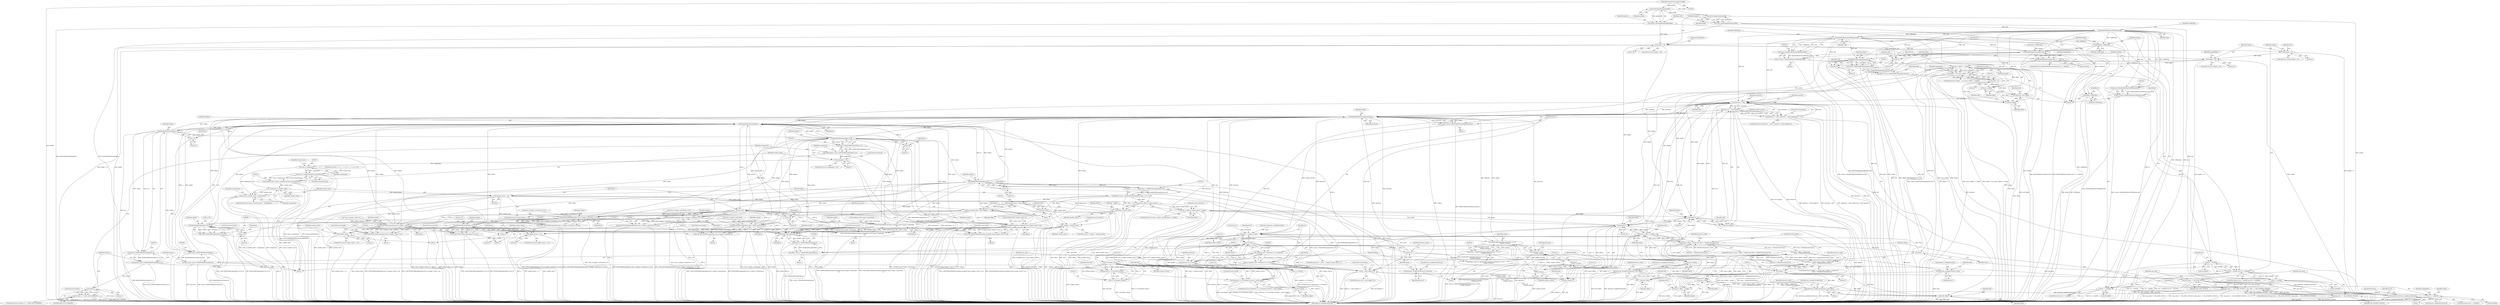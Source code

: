 digraph "1_ImageMagick_a7bb158b7bedd1449a34432feb3a67c8f1873bfa@pointer" {
"1000110" [label="(MethodParameterIn,StringInfo *profile)"];
"1000128" [label="(Call,GetStringInfoLength(profile))"];
"1000126" [label="(Call,length=GetStringInfoLength(profile))"];
"1000135" [label="(Call,length < 16)"];
"1000157" [label="(Call,length != 0)"];
"1000217" [label="(Call,length < 16)"];
"1000274" [label="(Call,(size_t) offset >= length)"];
"1000270" [label="(Call,(offset < 0) || (size_t) offset >= length)"];
"1000324" [label="(Call,length-2)"];
"1000320" [label="(Call,directory > (exif+length-2))"];
"1000316" [label="(Call,(directory < exif) || (directory > (exif+length-2)))"];
"1000330" [label="(Call,ReadProfileShort(endian,directory))"];
"1000317" [label="(Call,directory < exif)"];
"1000322" [label="(Call,exif+length-2)"];
"1000358" [label="(Call,q > (exif+length-12))"];
"1000370" [label="(Call,ReadProfileShort(endian,q))"];
"1000368" [label="(Call,(ssize_t) ReadProfileShort(endian,q))"];
"1000366" [label="(Call,tag_value=(ssize_t) ReadProfileShort(endian,q))"];
"1000579" [label="(Call,tag_value == TAG_EXIF_OFFSET)"];
"1000578" [label="(Call,(tag_value == TAG_EXIF_OFFSET) || (tag_value == TAG_INTEROP_OFFSET))"];
"1000582" [label="(Call,tag_value == TAG_INTEROP_OFFSET)"];
"1000377" [label="(Call,ReadProfileShort(endian,q+2))"];
"1000375" [label="(Call,(ssize_t) ReadProfileShort(endian,q+2))"];
"1000373" [label="(Call,format=(ssize_t) ReadProfileShort(endian,q+2))"];
"1000384" [label="(Call,format-1)"];
"1000383" [label="(Call,(format-1) >= EXIF_NUM_FORMATS)"];
"1000393" [label="(Call,ReadProfileLong(endian,q+4))"];
"1000391" [label="(Call,(ssize_t) ReadProfileLong(endian,q+4))"];
"1000389" [label="(Call,components=(ssize_t) ReadProfileLong(endian,q+4))"];
"1000399" [label="(Call,components < 0)"];
"1000406" [label="(Call,(size_t) components)"];
"1000405" [label="(Call,(size_t) components*format_bytes[format])"];
"1000403" [label="(Call,number_bytes=(size_t) components*format_bytes[format])"];
"1000414" [label="(Call,(ssize_t) number_bytes)"];
"1000413" [label="(Call,(ssize_t) number_bytes < components)"];
"1000420" [label="(Call,number_bytes <= 4)"];
"1000441" [label="(Call,(size_t) (offset+number_bytes))"];
"1000440" [label="(Call,(size_t) (offset+number_bytes) > length)"];
"1000362" [label="(Call,length-12)"];
"1000360" [label="(Call,exif+length-12)"];
"1000595" [label="(Call,(size_t) offset < length)"];
"1000594" [label="(Call,((size_t) offset < length) && (level < (MaxDirectoryStack-2)))"];
"1000673" [label="(Call,((size_t) offset < length) &&\n                  (level < (MaxDirectoryStack-2)))"];
"1000669" [label="(Call,(offset != 0) && ((size_t) offset < length) &&\n                  (level < (MaxDirectoryStack-2)))"];
"1000643" [label="(Call,(directory+2+(12*number_entries)) > (exif+length))"];
"1000651" [label="(Call,exif+length)"];
"1000674" [label="(Call,(size_t) offset < length)"];
"1000443" [label="(Call,offset+number_bytes)"];
"1000449" [label="(Call,~length < number_bytes)"];
"1000516" [label="(Call,number_bytes == 4)"];
"1000545" [label="(Call,number_bytes == 4)"];
"1000434" [label="(Call,ReadProfileLong(endian,q+8))"];
"1000432" [label="(Call,(ssize_t)  ReadProfileLong(endian,q+8))"];
"1000430" [label="(Call,offset=(ssize_t)  ReadProfileLong(endian,q+8))"];
"1000455" [label="(Call,(unsigned char *) (exif+offset))"];
"1000453" [label="(Call,p=(unsigned char *) (exif+offset))"];
"1000467" [label="(Call,WriteProfileLong(endian,(size_t) (image->resolution.x+0.5),p))"];
"1000465" [label="(Call,(void) WriteProfileLong(endian,(size_t) (image->resolution.x+0.5),p))"];
"1000481" [label="(Call,WriteProfileLong(endian,1UL,p+4))"];
"1000479" [label="(Call,(void) WriteProfileLong(endian,1UL,p+4))"];
"1000590" [label="(Call,ReadProfileLong(endian,p))"];
"1000588" [label="(Call,(ssize_t)  ReadProfileLong(endian,p))"];
"1000586" [label="(Call,offset=(ssize_t)  ReadProfileLong(endian,p))"];
"1000596" [label="(Call,(size_t) offset)"];
"1000624" [label="(Call,directory_stack[level].directory=exif+offset)"];
"1000301" [label="(Call,directory=directory_stack[level].directory)"];
"1000630" [label="(Call,exif+offset)"];
"1000659" [label="(Call,ReadProfileLong(endian,directory+2+(12*\n                number_entries)))"];
"1000657" [label="(Call,(ssize_t)  ReadProfileLong(endian,directory+2+(12*\n                number_entries)))"];
"1000655" [label="(Call,offset=(ssize_t)  ReadProfileLong(endian,directory+2+(12*\n                number_entries)))"];
"1000670" [label="(Call,offset != 0)"];
"1000675" [label="(Call,(size_t) offset)"];
"1000685" [label="(Call,directory_stack[level].directory=exif+offset)"];
"1000691" [label="(Call,exif+offset)"];
"1000484" [label="(Call,p+4)"];
"1000492" [label="(Call,WriteProfileLong(endian,(size_t) (image->resolution.y+0.5),p))"];
"1000490" [label="(Call,(void) WriteProfileLong(endian,(size_t) (image->resolution.y+0.5),p))"];
"1000506" [label="(Call,WriteProfileLong(endian,1UL,p+4))"];
"1000504" [label="(Call,(void) WriteProfileLong(endian,1UL,p+4))"];
"1000509" [label="(Call,p+4)"];
"1000522" [label="(Call,WriteProfileLong(endian,(size_t) image->orientation,p))"];
"1000520" [label="(Call,(void) WriteProfileLong(endian,(size_t) image->orientation,p))"];
"1000533" [label="(Call,WriteProfileShort(endian,(unsigned short) image->orientation,\n            p))"];
"1000531" [label="(Call,(void) WriteProfileShort(endian,(unsigned short) image->orientation,\n            p))"];
"1000551" [label="(Call,WriteProfileLong(endian,(size_t) (image->units+1),p))"];
"1000549" [label="(Call,(void) WriteProfileLong(endian,(size_t) (image->units+1),p))"];
"1000564" [label="(Call,WriteProfileShort(endian,(unsigned short) (image->units+1),p))"];
"1000562" [label="(Call,(void) WriteProfileShort(endian,(unsigned short) (image->units+1),p))"];
"1000457" [label="(Call,exif+offset)"];
"1000379" [label="(Call,q+2)"];
"1000395" [label="(Call,q+4)"];
"1000423" [label="(Call,p=q+8)"];
"1000425" [label="(Call,q+8)"];
"1000436" [label="(Call,q+8)"];
"1000328" [label="(Call,number_entries=ReadProfileShort(endian,directory))"];
"1000334" [label="(Call,entry < number_entries)"];
"1000354" [label="(Call,12*entry)"];
"1000337" [label="(Call,entry++)"];
"1000348" [label="(Call,(unsigned char *) (directory+2+(12*entry)))"];
"1000346" [label="(Call,q=(unsigned char *) (directory+2+(12*entry)))"];
"1000350" [label="(Call,directory+2+(12*entry))"];
"1000352" [label="(Call,2+(12*entry))"];
"1000613" [label="(Call,entry++)"];
"1000615" [label="(Call,directory_stack[level].entry=entry)"];
"1000648" [label="(Call,12*number_entries)"];
"1000644" [label="(Call,directory+2+(12*number_entries))"];
"1000646" [label="(Call,2+(12*number_entries))"];
"1000665" [label="(Call,12*\n                number_entries)"];
"1000661" [label="(Call,directory+2+(12*\n                number_entries))"];
"1000663" [label="(Call,2+(12*\n                number_entries))"];
"1000606" [label="(Call,directory_stack[level].directory=directory)"];
"1000132" [label="(Call,GetStringInfoDatum(profile))"];
"1000130" [label="(Call,exif=GetStringInfoDatum(profile))"];
"1000144" [label="(Call,ReadProfileShort(LSBEndian,exif))"];
"1000142" [label="(Call,(ssize_t) ReadProfileShort(LSBEndian,exif))"];
"1000140" [label="(Call,id=(ssize_t) ReadProfileShort(LSBEndian,exif))"];
"1000149" [label="(Call,id != 0x4949)"];
"1000148" [label="(Call,(id != 0x4949) && (id != 0x4D4D))"];
"1000152" [label="(Call,id != 0x4D4D)"];
"1000233" [label="(Call,id == 0x4949)"];
"1000241" [label="(Call,id == 0x4D4D)"];
"1000226" [label="(Call,ReadProfileShort(LSBEndian,exif))"];
"1000224" [label="(Call,(ssize_t) ReadProfileShort(LSBEndian,exif))"];
"1000222" [label="(Call,id=(ssize_t) ReadProfileShort(LSBEndian,exif))"];
"1000229" [label="(Call,endian=LSBEndian)"];
"1000236" [label="(Call,endian=LSBEndian)"];
"1000252" [label="(Call,ReadProfileShort(endian,exif+2))"];
"1000251" [label="(Call,ReadProfileShort(endian,exif+2) != 0x002a)"];
"1000264" [label="(Call,ReadProfileLong(endian,exif+4))"];
"1000262" [label="(Call,(ssize_t) ReadProfileLong(endian,exif+4))"];
"1000260" [label="(Call,offset=(ssize_t) ReadProfileLong(endian,exif+4))"];
"1000271" [label="(Call,offset < 0)"];
"1000275" [label="(Call,(size_t) offset)"];
"1000281" [label="(Call,directory=exif+offset)"];
"1000283" [label="(Call,exif+offset)"];
"1000254" [label="(Call,exif+2)"];
"1000266" [label="(Call,exif+4)"];
"1000445" [label="(Identifier,number_bytes)"];
"1000646" [label="(Call,2+(12*number_entries))"];
"1000257" [label="(Literal,0x002a)"];
"1000422" [label="(Literal,4)"];
"1000373" [label="(Call,format=(ssize_t) ReadProfileShort(endian,q+2))"];
"1000487" [label="(ControlStructure,break;)"];
"1000219" [label="(Literal,16)"];
"1000271" [label="(Call,offset < 0)"];
"1000404" [label="(Identifier,number_bytes)"];
"1000511" [label="(Literal,4)"];
"1000233" [label="(Call,id == 0x4949)"];
"1000533" [label="(Call,WriteProfileShort(endian,(unsigned short) image->orientation,\n            p))"];
"1000234" [label="(Identifier,id)"];
"1000431" [label="(Identifier,offset)"];
"1000484" [label="(Call,p+4)"];
"1000328" [label="(Call,number_entries=ReadProfileShort(endian,directory))"];
"1000379" [label="(Call,q+2)"];
"1000144" [label="(Call,ReadProfileShort(LSBEndian,exif))"];
"1000325" [label="(Identifier,length)"];
"1000126" [label="(Call,length=GetStringInfoLength(profile))"];
"1000287" [label="(Identifier,level)"];
"1000321" [label="(Identifier,directory)"];
"1000649" [label="(Literal,12)"];
"1000595" [label="(Call,(size_t) offset < length)"];
"1000401" [label="(Literal,0)"];
"1000335" [label="(Identifier,entry)"];
"1000446" [label="(Identifier,length)"];
"1000331" [label="(Identifier,endian)"];
"1000371" [label="(Identifier,endian)"];
"1000483" [label="(Literal,1UL)"];
"1000458" [label="(Identifier,exif)"];
"1000596" [label="(Call,(size_t) offset)"];
"1000432" [label="(Call,(ssize_t)  ReadProfileLong(endian,q+8))"];
"1000142" [label="(Call,(ssize_t) ReadProfileShort(LSBEndian,exif))"];
"1000136" [label="(Identifier,length)"];
"1000452" [label="(ControlStructure,continue;)"];
"1000375" [label="(Call,(ssize_t) ReadProfileShort(endian,q+2))"];
"1000423" [label="(Call,p=q+8)"];
"1000272" [label="(Identifier,offset)"];
"1000226" [label="(Call,ReadProfileShort(LSBEndian,exif))"];
"1000231" [label="(Identifier,LSBEndian)"];
"1000361" [label="(Identifier,exif)"];
"1000644" [label="(Call,directory+2+(12*number_entries))"];
"1000703" [label="(ControlStructure,break;)"];
"1000482" [label="(Identifier,endian)"];
"1000224" [label="(Call,(ssize_t) ReadProfileShort(LSBEndian,exif))"];
"1000330" [label="(Call,ReadProfileShort(endian,directory))"];
"1000586" [label="(Call,offset=(ssize_t)  ReadProfileLong(endian,p))"];
"1000281" [label="(Call,directory=exif+offset)"];
"1000130" [label="(Call,exif=GetStringInfoDatum(profile))"];
"1000360" [label="(Call,exif+length-12)"];
"1000545" [label="(Call,number_bytes == 4)"];
"1000600" [label="(Call,level < (MaxDirectoryStack-2))"];
"1000303" [label="(Call,directory_stack[level].directory)"];
"1000553" [label="(Call,(size_t) (image->units+1))"];
"1000111" [label="(Block,)"];
"1000110" [label="(MethodParameterIn,StringInfo *profile)"];
"1000359" [label="(Identifier,q)"];
"1000289" [label="(Call,entry=0)"];
"1000409" [label="(Call,format_bytes[format])"];
"1000656" [label="(Identifier,offset)"];
"1000153" [label="(Identifier,id)"];
"1000655" [label="(Call,offset=(ssize_t)  ReadProfileLong(endian,directory+2+(12*\n                number_entries)))"];
"1000282" [label="(Identifier,directory)"];
"1000692" [label="(Identifier,exif)"];
"1000253" [label="(Identifier,endian)"];
"1000368" [label="(Call,(ssize_t) ReadProfileShort(endian,q))"];
"1000134" [label="(ControlStructure,if (length < 16))"];
"1000516" [label="(Call,number_bytes == 4)"];
"1000420" [label="(Call,number_bytes <= 4)"];
"1000684" [label="(Block,)"];
"1000152" [label="(Call,id != 0x4D4D)"];
"1000317" [label="(Call,directory < exif)"];
"1000662" [label="(Identifier,directory)"];
"1000158" [label="(Identifier,length)"];
"1000686" [label="(Call,directory_stack[level].directory)"];
"1000259" [label="(Identifier,MagickFalse)"];
"1000262" [label="(Call,(ssize_t) ReadProfileLong(endian,exif+4))"];
"1000680" [label="(Identifier,level)"];
"1000519" [label="(Block,)"];
"1000324" [label="(Call,length-2)"];
"1000364" [label="(Literal,12)"];
"1000327" [label="(ControlStructure,break;)"];
"1000388" [label="(ControlStructure,break;)"];
"1000332" [label="(Identifier,directory)"];
"1000284" [label="(Identifier,exif)"];
"1000504" [label="(Call,(void) WriteProfileLong(endian,1UL,p+4))"];
"1000418" [label="(ControlStructure,break;)"];
"1000616" [label="(Call,directory_stack[level].entry)"];
"1000135" [label="(Call,length < 16)"];
"1000419" [label="(ControlStructure,if (number_bytes <= 4))"];
"1000237" [label="(Identifier,endian)"];
"1000229" [label="(Call,endian=LSBEndian)"];
"1000293" [label="(Block,)"];
"1000235" [label="(Literal,0x4949)"];
"1000625" [label="(Call,directory_stack[level].directory)"];
"1000469" [label="(Call,(size_t) (image->resolution.x+0.5))"];
"1000455" [label="(Call,(unsigned char *) (exif+offset))"];
"1000333" [label="(ControlStructure,for ( ; entry < number_entries; entry++))"];
"1000440" [label="(Call,(size_t) (offset+number_bytes) > length)"];
"1000566" [label="(Call,(unsigned short) (image->units+1))"];
"1000668" [label="(ControlStructure,if ((offset != 0) && ((size_t) offset < length) &&\n                  (level < (MaxDirectoryStack-2))))"];
"1000606" [label="(Call,directory_stack[level].directory=directory)"];
"1000534" [label="(Identifier,endian)"];
"1000583" [label="(Identifier,tag_value)"];
"1000594" [label="(Call,((size_t) offset < length) && (level < (MaxDirectoryStack-2)))"];
"1000564" [label="(Call,WriteProfileShort(endian,(unsigned short) (image->units+1),p))"];
"1000326" [label="(Literal,2)"];
"1000467" [label="(Call,WriteProfileLong(endian,(size_t) (image->resolution.x+0.5),p))"];
"1000128" [label="(Call,GetStringInfoLength(profile))"];
"1000273" [label="(Literal,0)"];
"1000270" [label="(Call,(offset < 0) || (size_t) offset >= length)"];
"1000530" [label="(ControlStructure,break;)"];
"1000381" [label="(Literal,2)"];
"1000468" [label="(Identifier,endian)"];
"1000479" [label="(Call,(void) WriteProfileLong(endian,1UL,p+4))"];
"1000390" [label="(Identifier,components)"];
"1000548" [label="(Block,)"];
"1000441" [label="(Call,(size_t) (offset+number_bytes))"];
"1000146" [label="(Identifier,exif)"];
"1000240" [label="(ControlStructure,if (id == 0x4D4D))"];
"1000592" [label="(Identifier,p)"];
"1000275" [label="(Call,(size_t) offset)"];
"1000587" [label="(Identifier,offset)"];
"1000578" [label="(Call,(tag_value == TAG_EXIF_OFFSET) || (tag_value == TAG_INTEROP_OFFSET))"];
"1000395" [label="(Call,q+4)"];
"1000685" [label="(Call,directory_stack[level].directory=exif+offset)"];
"1000503" [label="(Identifier,p)"];
"1000319" [label="(Identifier,exif)"];
"1000252" [label="(Call,ReadProfileShort(endian,exif+2))"];
"1000256" [label="(Literal,2)"];
"1000653" [label="(Identifier,length)"];
"1000443" [label="(Call,offset+number_bytes)"];
"1000251" [label="(Call,ReadProfileShort(endian,exif+2) != 0x002a)"];
"1000406" [label="(Call,(size_t) components)"];
"1000672" [label="(Literal,0)"];
"1000216" [label="(ControlStructure,if (length < 16))"];
"1000631" [label="(Identifier,exif)"];
"1000489" [label="(Block,)"];
"1000544" [label="(ControlStructure,if (number_bytes == 4))"];
"1000400" [label="(Identifier,components)"];
"1000383" [label="(Call,(format-1) >= EXIF_NUM_FORMATS)"];
"1000365" [label="(ControlStructure,break;)"];
"1000438" [label="(Literal,8)"];
"1000547" [label="(Literal,4)"];
"1000405" [label="(Call,(size_t) components*format_bytes[format])"];
"1000351" [label="(Identifier,directory)"];
"1000425" [label="(Call,q+8)"];
"1000285" [label="(Identifier,offset)"];
"1000250" [label="(ControlStructure,if (ReadProfileShort(endian,exif+2) != 0x002a))"];
"1000122" [label="(Call,format_bytes[] = {0, 1, 1, 2, 4, 8, 1, 1, 2, 4, 8, 4, 8})"];
"1000448" [label="(ControlStructure,if (~length < number_bytes))"];
"1000222" [label="(Call,id=(ssize_t) ReadProfileShort(LSBEndian,exif))"];
"1000249" [label="(Identifier,MagickFalse)"];
"1000155" [label="(Block,)"];
"1000485" [label="(Identifier,p)"];
"1000574" [label="(ControlStructure,break;)"];
"1000148" [label="(Call,(id != 0x4949) && (id != 0x4D4D))"];
"1000147" [label="(ControlStructure,if ((id != 0x4949) && (id != 0x4D4D)))"];
"1000131" [label="(Identifier,exif)"];
"1000269" [label="(ControlStructure,if ((offset < 0) || (size_t) offset >= length))"];
"1000329" [label="(Identifier,number_entries)"];
"1000507" [label="(Identifier,endian)"];
"1000268" [label="(Literal,4)"];
"1000283" [label="(Call,exif+offset)"];
"1000274" [label="(Call,(size_t) offset >= length)"];
"1000524" [label="(Call,(size_t) image->orientation)"];
"1000705" [label="(Identifier,level)"];
"1000336" [label="(Identifier,number_entries)"];
"1000663" [label="(Call,2+(12*\n                number_entries))"];
"1000221" [label="(Identifier,MagickFalse)"];
"1000552" [label="(Identifier,endian)"];
"1000424" [label="(Identifier,p)"];
"1000660" [label="(Identifier,endian)"];
"1000518" [label="(Literal,4)"];
"1000353" [label="(Literal,2)"];
"1000561" [label="(ControlStructure,break;)"];
"1000508" [label="(Literal,1UL)"];
"1000506" [label="(Call,WriteProfileLong(endian,1UL,p+4))"];
"1000377" [label="(Call,ReadProfileShort(endian,q+2))"];
"1000322" [label="(Call,exif+length-2)"];
"1000350" [label="(Call,directory+2+(12*entry))"];
"1000399" [label="(Call,components < 0)"];
"1000434" [label="(Call,ReadProfileLong(endian,q+8))"];
"1000645" [label="(Identifier,directory)"];
"1000654" [label="(ControlStructure,break;)"];
"1000430" [label="(Call,offset=(ssize_t)  ReadProfileLong(endian,q+8))"];
"1000412" [label="(ControlStructure,if ((ssize_t) number_bytes < components))"];
"1000357" [label="(ControlStructure,if (q > (exif+length-12)))"];
"1000218" [label="(Identifier,length)"];
"1000599" [label="(Identifier,length)"];
"1000615" [label="(Call,directory_stack[level].entry=entry)"];
"1000302" [label="(Identifier,directory)"];
"1000509" [label="(Call,p+4)"];
"1000242" [label="(Identifier,id)"];
"1000486" [label="(Literal,4)"];
"1000243" [label="(Literal,0x4D4D)"];
"1000464" [label="(Block,)"];
"1000362" [label="(Call,length-12)"];
"1000151" [label="(Literal,0x4949)"];
"1000137" [label="(Literal,16)"];
"1000386" [label="(Literal,1)"];
"1000380" [label="(Identifier,q)"];
"1000661" [label="(Call,directory+2+(12*\n                number_entries))"];
"1000141" [label="(Identifier,id)"];
"1000688" [label="(Identifier,directory_stack)"];
"1000156" [label="(ControlStructure,while (length != 0))"];
"1000591" [label="(Identifier,endian)"];
"1000664" [label="(Literal,2)"];
"1000410" [label="(Identifier,format_bytes)"];
"1000541" [label="(ControlStructure,break;)"];
"1000265" [label="(Identifier,endian)"];
"1000514" [label="(Block,)"];
"1000241" [label="(Call,id == 0x4D4D)"];
"1000426" [label="(Identifier,q)"];
"1000154" [label="(Literal,0x4D4D)"];
"1000585" [label="(Block,)"];
"1000510" [label="(Identifier,p)"];
"1000647" [label="(Literal,2)"];
"1000447" [label="(ControlStructure,continue;)"];
"1000145" [label="(Identifier,LSBEndian)"];
"1000709" [label="(MethodReturn,MagickBooleanType)"];
"1000227" [label="(Identifier,LSBEndian)"];
"1000512" [label="(ControlStructure,break;)"];
"1000593" [label="(ControlStructure,if (((size_t) offset < length) && (level < (MaxDirectoryStack-2))))"];
"1000323" [label="(Identifier,exif)"];
"1000546" [label="(Identifier,number_bytes)"];
"1000457" [label="(Call,exif+offset)"];
"1000308" [label="(Call,entry=directory_stack[level].entry)"];
"1000245" [label="(Identifier,endian)"];
"1000588" [label="(Call,(ssize_t)  ReadProfileLong(endian,p))"];
"1000451" [label="(Identifier,number_bytes)"];
"1000642" [label="(ControlStructure,if ((directory+2+(12*number_entries)) > (exif+length)))"];
"1000260" [label="(Call,offset=(ssize_t) ReadProfileLong(endian,exif+4))"];
"1000378" [label="(Identifier,endian)"];
"1000624" [label="(Call,directory_stack[level].directory=exif+offset)"];
"1000648" [label="(Call,12*number_entries)"];
"1000436" [label="(Call,q+8)"];
"1000490" [label="(Call,(void) WriteProfileLong(endian,(size_t) (image->resolution.y+0.5),p))"];
"1000540" [label="(Identifier,p)"];
"1000372" [label="(Identifier,q)"];
"1000531" [label="(Call,(void) WriteProfileShort(endian,(unsigned short) image->orientation,\n            p))"];
"1000354" [label="(Call,12*entry)"];
"1000621" [label="(Identifier,entry)"];
"1000133" [label="(Identifier,profile)"];
"1000560" [label="(Identifier,p)"];
"1000421" [label="(Identifier,number_bytes)"];
"1000549" [label="(Call,(void) WriteProfileLong(endian,(size_t) (image->units+1),p))"];
"1000613" [label="(Call,entry++)"];
"1000623" [label="(Identifier,level)"];
"1000347" [label="(Identifier,q)"];
"1000338" [label="(Identifier,entry)"];
"1000358" [label="(Call,q > (exif+length-12))"];
"1000408" [label="(Identifier,components)"];
"1000657" [label="(Call,(ssize_t)  ReadProfileLong(endian,directory+2+(12*\n                number_entries)))"];
"1000601" [label="(Identifier,level)"];
"1000394" [label="(Identifier,endian)"];
"1000697" [label="(Identifier,directory_stack)"];
"1000515" [label="(ControlStructure,if (number_bytes == 4))"];
"1000582" [label="(Call,tag_value == TAG_INTEROP_OFFSET)"];
"1000254" [label="(Call,exif+2)"];
"1000667" [label="(Identifier,number_entries)"];
"1000278" [label="(Identifier,length)"];
"1000674" [label="(Call,(size_t) offset < length)"];
"1000139" [label="(Identifier,MagickFalse)"];
"1000481" [label="(Call,WriteProfileLong(endian,1UL,p+4))"];
"1000413" [label="(Call,(ssize_t) number_bytes < components)"];
"1000691" [label="(Call,exif+offset)"];
"1000562" [label="(Call,(void) WriteProfileShort(endian,(unsigned short) (image->units+1),p))"];
"1000374" [label="(Identifier,format)"];
"1000316" [label="(Call,(directory < exif) || (directory > (exif+length-2)))"];
"1000693" [label="(Identifier,offset)"];
"1000577" [label="(ControlStructure,if ((tag_value == TAG_EXIF_OFFSET) || (tag_value == TAG_INTEROP_OFFSET)))"];
"1000223" [label="(Identifier,id)"];
"1000416" [label="(Identifier,number_bytes)"];
"1000565" [label="(Identifier,endian)"];
"1000632" [label="(Identifier,offset)"];
"1000159" [label="(Literal,0)"];
"1000255" [label="(Identifier,exif)"];
"1000429" [label="(Block,)"];
"1000580" [label="(Identifier,tag_value)"];
"1000397" [label="(Literal,4)"];
"1000493" [label="(Identifier,endian)"];
"1000598" [label="(Identifier,offset)"];
"1000651" [label="(Call,exif+length)"];
"1000459" [label="(Identifier,offset)"];
"1000363" [label="(Identifier,length)"];
"1000435" [label="(Identifier,endian)"];
"1000366" [label="(Call,tag_value=(ssize_t) ReadProfileShort(endian,q))"];
"1000385" [label="(Identifier,format)"];
"1000315" [label="(ControlStructure,if ((directory < exif) || (directory > (exif+length-2))))"];
"1000232" [label="(ControlStructure,if (id == 0x4949))"];
"1000522" [label="(Call,WriteProfileLong(endian,(size_t) image->orientation,p))"];
"1000618" [label="(Identifier,directory_stack)"];
"1000652" [label="(Identifier,exif)"];
"1000301" [label="(Call,directory=directory_stack[level].directory)"];
"1000277" [label="(Identifier,offset)"];
"1000671" [label="(Identifier,offset)"];
"1000636" [label="(Identifier,directory_stack)"];
"1000609" [label="(Identifier,directory_stack)"];
"1000494" [label="(Call,(size_t) (image->resolution.y+0.5))"];
"1000346" [label="(Call,q=(unsigned char *) (directory+2+(12*entry)))"];
"1000217" [label="(Call,length < 16)"];
"1000402" [label="(ControlStructure,break;)"];
"1000573" [label="(Identifier,p)"];
"1000678" [label="(Identifier,length)"];
"1000461" [label="(Identifier,tag_value)"];
"1000228" [label="(Identifier,exif)"];
"1000454" [label="(Identifier,p)"];
"1000132" [label="(Call,GetStringInfoDatum(profile))"];
"1000669" [label="(Call,(offset != 0) && ((size_t) offset < length) &&\n                  (level < (MaxDirectoryStack-2)))"];
"1000356" [label="(Identifier,entry)"];
"1000675" [label="(Call,(size_t) offset)"];
"1000581" [label="(Identifier,TAG_EXIF_OFFSET)"];
"1000352" [label="(Call,2+(12*entry))"];
"1000236" [label="(Call,endian=LSBEndian)"];
"1000334" [label="(Call,entry < number_entries)"];
"1000367" [label="(Identifier,tag_value)"];
"1000398" [label="(ControlStructure,if (components < 0))"];
"1000414" [label="(Call,(ssize_t) number_bytes)"];
"1000453" [label="(Call,p=(unsigned char *) (exif+offset))"];
"1000520" [label="(Call,(void) WriteProfileLong(endian,(size_t) image->orientation,p))"];
"1000650" [label="(Identifier,number_entries)"];
"1000309" [label="(Identifier,entry)"];
"1000492" [label="(Call,WriteProfileLong(endian,(size_t) (image->resolution.y+0.5),p))"];
"1000264" [label="(Call,ReadProfileLong(endian,exif+4))"];
"1000149" [label="(Call,id != 0x4949)"];
"1000244" [label="(Call,endian=MSBEndian)"];
"1000614" [label="(Identifier,entry)"];
"1000607" [label="(Call,directory_stack[level].directory)"];
"1000670" [label="(Call,offset != 0)"];
"1000523" [label="(Identifier,endian)"];
"1000318" [label="(Identifier,directory)"];
"1000677" [label="(Identifier,offset)"];
"1000444" [label="(Identifier,offset)"];
"1000348" [label="(Call,(unsigned char *) (directory+2+(12*entry)))"];
"1000387" [label="(Identifier,EXIF_NUM_FORMATS)"];
"1000370" [label="(Call,ReadProfileShort(endian,q))"];
"1000437" [label="(Identifier,q)"];
"1000427" [label="(Literal,8)"];
"1000666" [label="(Literal,12)"];
"1000517" [label="(Identifier,number_bytes)"];
"1000157" [label="(Call,length != 0)"];
"1000529" [label="(Identifier,p)"];
"1000535" [label="(Call,(unsigned short) image->orientation)"];
"1000337" [label="(Call,entry++)"];
"1000465" [label="(Call,(void) WriteProfileLong(endian,(size_t) (image->resolution.x+0.5),p))"];
"1000449" [label="(Call,~length < number_bytes)"];
"1000320" [label="(Call,directory > (exif+length-2))"];
"1000393" [label="(Call,ReadProfileLong(endian,q+4))"];
"1000230" [label="(Identifier,endian)"];
"1000127" [label="(Identifier,length)"];
"1000679" [label="(Call,level < (MaxDirectoryStack-2))"];
"1000665" [label="(Call,12*\n                number_entries)"];
"1000280" [label="(Identifier,MagickFalse)"];
"1000417" [label="(Identifier,components)"];
"1000150" [label="(Identifier,id)"];
"1000543" [label="(Block,)"];
"1000403" [label="(Call,number_bytes=(size_t) components*format_bytes[format])"];
"1000389" [label="(Call,components=(ssize_t) ReadProfileLong(endian,q+4))"];
"1000579" [label="(Call,tag_value == TAG_EXIF_OFFSET)"];
"1000384" [label="(Call,format-1)"];
"1000612" [label="(Identifier,directory)"];
"1000439" [label="(ControlStructure,if ((size_t) (offset+number_bytes) > length))"];
"1000382" [label="(ControlStructure,if ((format-1) >= EXIF_NUM_FORMATS))"];
"1000355" [label="(Literal,12)"];
"1000267" [label="(Identifier,exif)"];
"1000643" [label="(Call,(directory+2+(12*number_entries)) > (exif+length))"];
"1000584" [label="(Identifier,TAG_INTEROP_OFFSET)"];
"1000478" [label="(Identifier,p)"];
"1000140" [label="(Call,id=(ssize_t) ReadProfileShort(LSBEndian,exif))"];
"1000165" [label="(Identifier,exif)"];
"1000298" [label="(Block,)"];
"1000391" [label="(Call,(ssize_t) ReadProfileLong(endian,q+4))"];
"1000129" [label="(Identifier,profile)"];
"1000396" [label="(Identifier,q)"];
"1000266" [label="(Call,exif+4)"];
"1000630" [label="(Call,exif+offset)"];
"1000659" [label="(Call,ReadProfileLong(endian,directory+2+(12*\n                number_entries)))"];
"1000551" [label="(Call,WriteProfileLong(endian,(size_t) (image->units+1),p))"];
"1000238" [label="(Identifier,LSBEndian)"];
"1000450" [label="(Identifier,~length)"];
"1000261" [label="(Identifier,offset)"];
"1000673" [label="(Call,((size_t) offset < length) &&\n                  (level < (MaxDirectoryStack-2)))"];
"1000339" [label="(Block,)"];
"1000590" [label="(Call,ReadProfileLong(endian,p))"];
"1000605" [label="(Block,)"];
"1000110" -> "1000108"  [label="AST: "];
"1000110" -> "1000709"  [label="DDG: profile"];
"1000110" -> "1000128"  [label="DDG: profile"];
"1000110" -> "1000132"  [label="DDG: profile"];
"1000128" -> "1000126"  [label="AST: "];
"1000128" -> "1000129"  [label="CFG: "];
"1000129" -> "1000128"  [label="AST: "];
"1000126" -> "1000128"  [label="CFG: "];
"1000128" -> "1000126"  [label="DDG: profile"];
"1000128" -> "1000132"  [label="DDG: profile"];
"1000126" -> "1000111"  [label="AST: "];
"1000127" -> "1000126"  [label="AST: "];
"1000131" -> "1000126"  [label="CFG: "];
"1000126" -> "1000709"  [label="DDG: GetStringInfoLength(profile)"];
"1000126" -> "1000135"  [label="DDG: length"];
"1000135" -> "1000134"  [label="AST: "];
"1000135" -> "1000137"  [label="CFG: "];
"1000136" -> "1000135"  [label="AST: "];
"1000137" -> "1000135"  [label="AST: "];
"1000139" -> "1000135"  [label="CFG: "];
"1000141" -> "1000135"  [label="CFG: "];
"1000135" -> "1000709"  [label="DDG: length < 16"];
"1000135" -> "1000709"  [label="DDG: length"];
"1000135" -> "1000157"  [label="DDG: length"];
"1000135" -> "1000274"  [label="DDG: length"];
"1000135" -> "1000324"  [label="DDG: length"];
"1000135" -> "1000362"  [label="DDG: length"];
"1000157" -> "1000156"  [label="AST: "];
"1000157" -> "1000159"  [label="CFG: "];
"1000158" -> "1000157"  [label="AST: "];
"1000159" -> "1000157"  [label="AST: "];
"1000165" -> "1000157"  [label="CFG: "];
"1000218" -> "1000157"  [label="CFG: "];
"1000157" -> "1000709"  [label="DDG: length != 0"];
"1000157" -> "1000217"  [label="DDG: length"];
"1000217" -> "1000216"  [label="AST: "];
"1000217" -> "1000219"  [label="CFG: "];
"1000218" -> "1000217"  [label="AST: "];
"1000219" -> "1000217"  [label="AST: "];
"1000221" -> "1000217"  [label="CFG: "];
"1000223" -> "1000217"  [label="CFG: "];
"1000217" -> "1000709"  [label="DDG: length < 16"];
"1000217" -> "1000709"  [label="DDG: length"];
"1000217" -> "1000274"  [label="DDG: length"];
"1000217" -> "1000324"  [label="DDG: length"];
"1000217" -> "1000362"  [label="DDG: length"];
"1000274" -> "1000270"  [label="AST: "];
"1000274" -> "1000278"  [label="CFG: "];
"1000275" -> "1000274"  [label="AST: "];
"1000278" -> "1000274"  [label="AST: "];
"1000270" -> "1000274"  [label="CFG: "];
"1000274" -> "1000709"  [label="DDG: (size_t) offset"];
"1000274" -> "1000709"  [label="DDG: length"];
"1000274" -> "1000270"  [label="DDG: (size_t) offset"];
"1000274" -> "1000270"  [label="DDG: length"];
"1000275" -> "1000274"  [label="DDG: offset"];
"1000274" -> "1000324"  [label="DDG: length"];
"1000274" -> "1000362"  [label="DDG: length"];
"1000270" -> "1000269"  [label="AST: "];
"1000270" -> "1000271"  [label="CFG: "];
"1000271" -> "1000270"  [label="AST: "];
"1000280" -> "1000270"  [label="CFG: "];
"1000282" -> "1000270"  [label="CFG: "];
"1000270" -> "1000709"  [label="DDG: (size_t) offset >= length"];
"1000270" -> "1000709"  [label="DDG: (offset < 0) || (size_t) offset >= length"];
"1000270" -> "1000709"  [label="DDG: offset < 0"];
"1000271" -> "1000270"  [label="DDG: offset"];
"1000271" -> "1000270"  [label="DDG: 0"];
"1000324" -> "1000322"  [label="AST: "];
"1000324" -> "1000326"  [label="CFG: "];
"1000325" -> "1000324"  [label="AST: "];
"1000326" -> "1000324"  [label="AST: "];
"1000322" -> "1000324"  [label="CFG: "];
"1000324" -> "1000709"  [label="DDG: length"];
"1000324" -> "1000320"  [label="DDG: length"];
"1000324" -> "1000320"  [label="DDG: 2"];
"1000324" -> "1000322"  [label="DDG: length"];
"1000324" -> "1000322"  [label="DDG: 2"];
"1000674" -> "1000324"  [label="DDG: length"];
"1000595" -> "1000324"  [label="DDG: length"];
"1000362" -> "1000324"  [label="DDG: length"];
"1000440" -> "1000324"  [label="DDG: length"];
"1000324" -> "1000362"  [label="DDG: length"];
"1000320" -> "1000316"  [label="AST: "];
"1000320" -> "1000322"  [label="CFG: "];
"1000321" -> "1000320"  [label="AST: "];
"1000322" -> "1000320"  [label="AST: "];
"1000316" -> "1000320"  [label="CFG: "];
"1000320" -> "1000709"  [label="DDG: exif+length-2"];
"1000320" -> "1000709"  [label="DDG: directory"];
"1000320" -> "1000316"  [label="DDG: directory"];
"1000320" -> "1000316"  [label="DDG: exif+length-2"];
"1000317" -> "1000320"  [label="DDG: directory"];
"1000317" -> "1000320"  [label="DDG: exif"];
"1000320" -> "1000330"  [label="DDG: directory"];
"1000316" -> "1000315"  [label="AST: "];
"1000316" -> "1000317"  [label="CFG: "];
"1000317" -> "1000316"  [label="AST: "];
"1000327" -> "1000316"  [label="CFG: "];
"1000329" -> "1000316"  [label="CFG: "];
"1000316" -> "1000709"  [label="DDG: (directory < exif) || (directory > (exif+length-2))"];
"1000316" -> "1000709"  [label="DDG: directory > (exif+length-2)"];
"1000316" -> "1000709"  [label="DDG: directory < exif"];
"1000317" -> "1000316"  [label="DDG: directory"];
"1000317" -> "1000316"  [label="DDG: exif"];
"1000330" -> "1000328"  [label="AST: "];
"1000330" -> "1000332"  [label="CFG: "];
"1000331" -> "1000330"  [label="AST: "];
"1000332" -> "1000330"  [label="AST: "];
"1000328" -> "1000330"  [label="CFG: "];
"1000330" -> "1000709"  [label="DDG: endian"];
"1000330" -> "1000709"  [label="DDG: directory"];
"1000330" -> "1000317"  [label="DDG: directory"];
"1000330" -> "1000328"  [label="DDG: endian"];
"1000330" -> "1000328"  [label="DDG: directory"];
"1000393" -> "1000330"  [label="DDG: endian"];
"1000659" -> "1000330"  [label="DDG: endian"];
"1000506" -> "1000330"  [label="DDG: endian"];
"1000264" -> "1000330"  [label="DDG: endian"];
"1000590" -> "1000330"  [label="DDG: endian"];
"1000564" -> "1000330"  [label="DDG: endian"];
"1000533" -> "1000330"  [label="DDG: endian"];
"1000522" -> "1000330"  [label="DDG: endian"];
"1000551" -> "1000330"  [label="DDG: endian"];
"1000481" -> "1000330"  [label="DDG: endian"];
"1000434" -> "1000330"  [label="DDG: endian"];
"1000377" -> "1000330"  [label="DDG: endian"];
"1000317" -> "1000330"  [label="DDG: directory"];
"1000330" -> "1000348"  [label="DDG: directory"];
"1000330" -> "1000350"  [label="DDG: directory"];
"1000330" -> "1000370"  [label="DDG: endian"];
"1000330" -> "1000606"  [label="DDG: directory"];
"1000330" -> "1000643"  [label="DDG: directory"];
"1000330" -> "1000644"  [label="DDG: directory"];
"1000330" -> "1000659"  [label="DDG: directory"];
"1000330" -> "1000661"  [label="DDG: directory"];
"1000317" -> "1000319"  [label="CFG: "];
"1000318" -> "1000317"  [label="AST: "];
"1000319" -> "1000317"  [label="AST: "];
"1000321" -> "1000317"  [label="CFG: "];
"1000317" -> "1000709"  [label="DDG: directory"];
"1000317" -> "1000709"  [label="DDG: exif"];
"1000281" -> "1000317"  [label="DDG: directory"];
"1000301" -> "1000317"  [label="DDG: directory"];
"1000226" -> "1000317"  [label="DDG: exif"];
"1000144" -> "1000317"  [label="DDG: exif"];
"1000317" -> "1000322"  [label="DDG: exif"];
"1000317" -> "1000358"  [label="DDG: exif"];
"1000317" -> "1000360"  [label="DDG: exif"];
"1000317" -> "1000624"  [label="DDG: exif"];
"1000317" -> "1000630"  [label="DDG: exif"];
"1000317" -> "1000643"  [label="DDG: exif"];
"1000317" -> "1000651"  [label="DDG: exif"];
"1000317" -> "1000685"  [label="DDG: exif"];
"1000317" -> "1000691"  [label="DDG: exif"];
"1000323" -> "1000322"  [label="AST: "];
"1000322" -> "1000709"  [label="DDG: length-2"];
"1000322" -> "1000709"  [label="DDG: exif"];
"1000358" -> "1000357"  [label="AST: "];
"1000358" -> "1000360"  [label="CFG: "];
"1000359" -> "1000358"  [label="AST: "];
"1000360" -> "1000358"  [label="AST: "];
"1000365" -> "1000358"  [label="CFG: "];
"1000367" -> "1000358"  [label="CFG: "];
"1000358" -> "1000709"  [label="DDG: q > (exif+length-12)"];
"1000358" -> "1000709"  [label="DDG: exif+length-12"];
"1000358" -> "1000709"  [label="DDG: q"];
"1000346" -> "1000358"  [label="DDG: q"];
"1000362" -> "1000358"  [label="DDG: length"];
"1000362" -> "1000358"  [label="DDG: 12"];
"1000358" -> "1000370"  [label="DDG: q"];
"1000370" -> "1000368"  [label="AST: "];
"1000370" -> "1000372"  [label="CFG: "];
"1000371" -> "1000370"  [label="AST: "];
"1000372" -> "1000370"  [label="AST: "];
"1000368" -> "1000370"  [label="CFG: "];
"1000370" -> "1000368"  [label="DDG: endian"];
"1000370" -> "1000368"  [label="DDG: q"];
"1000393" -> "1000370"  [label="DDG: endian"];
"1000506" -> "1000370"  [label="DDG: endian"];
"1000564" -> "1000370"  [label="DDG: endian"];
"1000533" -> "1000370"  [label="DDG: endian"];
"1000434" -> "1000370"  [label="DDG: endian"];
"1000522" -> "1000370"  [label="DDG: endian"];
"1000551" -> "1000370"  [label="DDG: endian"];
"1000481" -> "1000370"  [label="DDG: endian"];
"1000370" -> "1000377"  [label="DDG: endian"];
"1000370" -> "1000377"  [label="DDG: q"];
"1000370" -> "1000379"  [label="DDG: q"];
"1000370" -> "1000393"  [label="DDG: q"];
"1000370" -> "1000395"  [label="DDG: q"];
"1000370" -> "1000423"  [label="DDG: q"];
"1000370" -> "1000425"  [label="DDG: q"];
"1000370" -> "1000434"  [label="DDG: q"];
"1000370" -> "1000436"  [label="DDG: q"];
"1000368" -> "1000366"  [label="AST: "];
"1000369" -> "1000368"  [label="AST: "];
"1000366" -> "1000368"  [label="CFG: "];
"1000368" -> "1000709"  [label="DDG: ReadProfileShort(endian,q)"];
"1000368" -> "1000366"  [label="DDG: ReadProfileShort(endian,q)"];
"1000366" -> "1000339"  [label="AST: "];
"1000367" -> "1000366"  [label="AST: "];
"1000374" -> "1000366"  [label="CFG: "];
"1000366" -> "1000709"  [label="DDG: (ssize_t) ReadProfileShort(endian,q)"];
"1000366" -> "1000709"  [label="DDG: tag_value"];
"1000366" -> "1000579"  [label="DDG: tag_value"];
"1000579" -> "1000578"  [label="AST: "];
"1000579" -> "1000581"  [label="CFG: "];
"1000580" -> "1000579"  [label="AST: "];
"1000581" -> "1000579"  [label="AST: "];
"1000583" -> "1000579"  [label="CFG: "];
"1000578" -> "1000579"  [label="CFG: "];
"1000579" -> "1000709"  [label="DDG: tag_value"];
"1000579" -> "1000709"  [label="DDG: TAG_EXIF_OFFSET"];
"1000579" -> "1000578"  [label="DDG: tag_value"];
"1000579" -> "1000578"  [label="DDG: TAG_EXIF_OFFSET"];
"1000579" -> "1000582"  [label="DDG: tag_value"];
"1000578" -> "1000577"  [label="AST: "];
"1000578" -> "1000582"  [label="CFG: "];
"1000582" -> "1000578"  [label="AST: "];
"1000587" -> "1000578"  [label="CFG: "];
"1000338" -> "1000578"  [label="CFG: "];
"1000578" -> "1000709"  [label="DDG: tag_value == TAG_EXIF_OFFSET"];
"1000578" -> "1000709"  [label="DDG: (tag_value == TAG_EXIF_OFFSET) || (tag_value == TAG_INTEROP_OFFSET)"];
"1000578" -> "1000709"  [label="DDG: tag_value == TAG_INTEROP_OFFSET"];
"1000582" -> "1000578"  [label="DDG: tag_value"];
"1000582" -> "1000578"  [label="DDG: TAG_INTEROP_OFFSET"];
"1000582" -> "1000584"  [label="CFG: "];
"1000583" -> "1000582"  [label="AST: "];
"1000584" -> "1000582"  [label="AST: "];
"1000582" -> "1000709"  [label="DDG: tag_value"];
"1000582" -> "1000709"  [label="DDG: TAG_INTEROP_OFFSET"];
"1000377" -> "1000375"  [label="AST: "];
"1000377" -> "1000379"  [label="CFG: "];
"1000378" -> "1000377"  [label="AST: "];
"1000379" -> "1000377"  [label="AST: "];
"1000375" -> "1000377"  [label="CFG: "];
"1000377" -> "1000709"  [label="DDG: q+2"];
"1000377" -> "1000709"  [label="DDG: endian"];
"1000377" -> "1000375"  [label="DDG: endian"];
"1000377" -> "1000375"  [label="DDG: q+2"];
"1000377" -> "1000393"  [label="DDG: endian"];
"1000375" -> "1000373"  [label="AST: "];
"1000376" -> "1000375"  [label="AST: "];
"1000373" -> "1000375"  [label="CFG: "];
"1000375" -> "1000709"  [label="DDG: ReadProfileShort(endian,q+2)"];
"1000375" -> "1000373"  [label="DDG: ReadProfileShort(endian,q+2)"];
"1000373" -> "1000339"  [label="AST: "];
"1000374" -> "1000373"  [label="AST: "];
"1000385" -> "1000373"  [label="CFG: "];
"1000373" -> "1000709"  [label="DDG: (ssize_t) ReadProfileShort(endian,q+2)"];
"1000373" -> "1000384"  [label="DDG: format"];
"1000384" -> "1000383"  [label="AST: "];
"1000384" -> "1000386"  [label="CFG: "];
"1000385" -> "1000384"  [label="AST: "];
"1000386" -> "1000384"  [label="AST: "];
"1000387" -> "1000384"  [label="CFG: "];
"1000384" -> "1000709"  [label="DDG: format"];
"1000384" -> "1000383"  [label="DDG: format"];
"1000384" -> "1000383"  [label="DDG: 1"];
"1000383" -> "1000382"  [label="AST: "];
"1000383" -> "1000387"  [label="CFG: "];
"1000387" -> "1000383"  [label="AST: "];
"1000388" -> "1000383"  [label="CFG: "];
"1000390" -> "1000383"  [label="CFG: "];
"1000383" -> "1000709"  [label="DDG: (format-1) >= EXIF_NUM_FORMATS"];
"1000383" -> "1000709"  [label="DDG: format-1"];
"1000383" -> "1000709"  [label="DDG: EXIF_NUM_FORMATS"];
"1000393" -> "1000391"  [label="AST: "];
"1000393" -> "1000395"  [label="CFG: "];
"1000394" -> "1000393"  [label="AST: "];
"1000395" -> "1000393"  [label="AST: "];
"1000391" -> "1000393"  [label="CFG: "];
"1000393" -> "1000709"  [label="DDG: endian"];
"1000393" -> "1000709"  [label="DDG: q+4"];
"1000393" -> "1000391"  [label="DDG: endian"];
"1000393" -> "1000391"  [label="DDG: q+4"];
"1000393" -> "1000434"  [label="DDG: endian"];
"1000393" -> "1000467"  [label="DDG: endian"];
"1000393" -> "1000492"  [label="DDG: endian"];
"1000393" -> "1000522"  [label="DDG: endian"];
"1000393" -> "1000533"  [label="DDG: endian"];
"1000393" -> "1000551"  [label="DDG: endian"];
"1000393" -> "1000564"  [label="DDG: endian"];
"1000393" -> "1000590"  [label="DDG: endian"];
"1000391" -> "1000389"  [label="AST: "];
"1000392" -> "1000391"  [label="AST: "];
"1000389" -> "1000391"  [label="CFG: "];
"1000391" -> "1000709"  [label="DDG: ReadProfileLong(endian,q+4)"];
"1000391" -> "1000389"  [label="DDG: ReadProfileLong(endian,q+4)"];
"1000389" -> "1000339"  [label="AST: "];
"1000390" -> "1000389"  [label="AST: "];
"1000400" -> "1000389"  [label="CFG: "];
"1000389" -> "1000709"  [label="DDG: (ssize_t) ReadProfileLong(endian,q+4)"];
"1000389" -> "1000399"  [label="DDG: components"];
"1000399" -> "1000398"  [label="AST: "];
"1000399" -> "1000401"  [label="CFG: "];
"1000400" -> "1000399"  [label="AST: "];
"1000401" -> "1000399"  [label="AST: "];
"1000402" -> "1000399"  [label="CFG: "];
"1000404" -> "1000399"  [label="CFG: "];
"1000399" -> "1000709"  [label="DDG: components"];
"1000399" -> "1000709"  [label="DDG: components < 0"];
"1000399" -> "1000406"  [label="DDG: components"];
"1000406" -> "1000405"  [label="AST: "];
"1000406" -> "1000408"  [label="CFG: "];
"1000407" -> "1000406"  [label="AST: "];
"1000408" -> "1000406"  [label="AST: "];
"1000410" -> "1000406"  [label="CFG: "];
"1000406" -> "1000405"  [label="DDG: components"];
"1000406" -> "1000413"  [label="DDG: components"];
"1000405" -> "1000403"  [label="AST: "];
"1000405" -> "1000409"  [label="CFG: "];
"1000409" -> "1000405"  [label="AST: "];
"1000403" -> "1000405"  [label="CFG: "];
"1000405" -> "1000709"  [label="DDG: format_bytes[format]"];
"1000405" -> "1000709"  [label="DDG: (size_t) components"];
"1000405" -> "1000403"  [label="DDG: (size_t) components"];
"1000405" -> "1000403"  [label="DDG: format_bytes[format]"];
"1000122" -> "1000405"  [label="DDG: format_bytes"];
"1000403" -> "1000339"  [label="AST: "];
"1000404" -> "1000403"  [label="AST: "];
"1000415" -> "1000403"  [label="CFG: "];
"1000403" -> "1000709"  [label="DDG: (size_t) components*format_bytes[format]"];
"1000403" -> "1000414"  [label="DDG: number_bytes"];
"1000414" -> "1000413"  [label="AST: "];
"1000414" -> "1000416"  [label="CFG: "];
"1000415" -> "1000414"  [label="AST: "];
"1000416" -> "1000414"  [label="AST: "];
"1000417" -> "1000414"  [label="CFG: "];
"1000414" -> "1000709"  [label="DDG: number_bytes"];
"1000414" -> "1000413"  [label="DDG: number_bytes"];
"1000414" -> "1000420"  [label="DDG: number_bytes"];
"1000413" -> "1000412"  [label="AST: "];
"1000413" -> "1000417"  [label="CFG: "];
"1000417" -> "1000413"  [label="AST: "];
"1000418" -> "1000413"  [label="CFG: "];
"1000421" -> "1000413"  [label="CFG: "];
"1000413" -> "1000709"  [label="DDG: (ssize_t) number_bytes"];
"1000413" -> "1000709"  [label="DDG: (ssize_t) number_bytes < components"];
"1000413" -> "1000709"  [label="DDG: components"];
"1000420" -> "1000419"  [label="AST: "];
"1000420" -> "1000422"  [label="CFG: "];
"1000421" -> "1000420"  [label="AST: "];
"1000422" -> "1000420"  [label="AST: "];
"1000424" -> "1000420"  [label="CFG: "];
"1000431" -> "1000420"  [label="CFG: "];
"1000420" -> "1000709"  [label="DDG: number_bytes <= 4"];
"1000420" -> "1000709"  [label="DDG: number_bytes"];
"1000420" -> "1000441"  [label="DDG: number_bytes"];
"1000420" -> "1000443"  [label="DDG: number_bytes"];
"1000420" -> "1000449"  [label="DDG: number_bytes"];
"1000420" -> "1000516"  [label="DDG: number_bytes"];
"1000420" -> "1000545"  [label="DDG: number_bytes"];
"1000441" -> "1000440"  [label="AST: "];
"1000441" -> "1000443"  [label="CFG: "];
"1000442" -> "1000441"  [label="AST: "];
"1000443" -> "1000441"  [label="AST: "];
"1000446" -> "1000441"  [label="CFG: "];
"1000441" -> "1000709"  [label="DDG: offset+number_bytes"];
"1000441" -> "1000440"  [label="DDG: offset+number_bytes"];
"1000430" -> "1000441"  [label="DDG: offset"];
"1000440" -> "1000439"  [label="AST: "];
"1000440" -> "1000446"  [label="CFG: "];
"1000446" -> "1000440"  [label="AST: "];
"1000447" -> "1000440"  [label="CFG: "];
"1000450" -> "1000440"  [label="CFG: "];
"1000440" -> "1000709"  [label="DDG: (size_t) (offset+number_bytes) > length"];
"1000440" -> "1000709"  [label="DDG: length"];
"1000440" -> "1000709"  [label="DDG: (size_t) (offset+number_bytes)"];
"1000440" -> "1000362"  [label="DDG: length"];
"1000362" -> "1000440"  [label="DDG: length"];
"1000440" -> "1000595"  [label="DDG: length"];
"1000362" -> "1000360"  [label="AST: "];
"1000362" -> "1000364"  [label="CFG: "];
"1000363" -> "1000362"  [label="AST: "];
"1000364" -> "1000362"  [label="AST: "];
"1000360" -> "1000362"  [label="CFG: "];
"1000362" -> "1000709"  [label="DDG: length"];
"1000362" -> "1000360"  [label="DDG: length"];
"1000362" -> "1000360"  [label="DDG: 12"];
"1000674" -> "1000362"  [label="DDG: length"];
"1000595" -> "1000362"  [label="DDG: length"];
"1000362" -> "1000595"  [label="DDG: length"];
"1000361" -> "1000360"  [label="AST: "];
"1000360" -> "1000709"  [label="DDG: exif"];
"1000360" -> "1000709"  [label="DDG: length-12"];
"1000595" -> "1000594"  [label="AST: "];
"1000595" -> "1000599"  [label="CFG: "];
"1000596" -> "1000595"  [label="AST: "];
"1000599" -> "1000595"  [label="AST: "];
"1000601" -> "1000595"  [label="CFG: "];
"1000594" -> "1000595"  [label="CFG: "];
"1000595" -> "1000709"  [label="DDG: length"];
"1000595" -> "1000709"  [label="DDG: (size_t) offset"];
"1000595" -> "1000594"  [label="DDG: (size_t) offset"];
"1000595" -> "1000594"  [label="DDG: length"];
"1000596" -> "1000595"  [label="DDG: offset"];
"1000595" -> "1000643"  [label="DDG: length"];
"1000595" -> "1000651"  [label="DDG: length"];
"1000595" -> "1000674"  [label="DDG: length"];
"1000594" -> "1000593"  [label="AST: "];
"1000594" -> "1000600"  [label="CFG: "];
"1000600" -> "1000594"  [label="AST: "];
"1000609" -> "1000594"  [label="CFG: "];
"1000703" -> "1000594"  [label="CFG: "];
"1000594" -> "1000709"  [label="DDG: (size_t) offset < length"];
"1000594" -> "1000709"  [label="DDG: level < (MaxDirectoryStack-2)"];
"1000594" -> "1000709"  [label="DDG: ((size_t) offset < length) && (level < (MaxDirectoryStack-2))"];
"1000673" -> "1000594"  [label="DDG: level < (MaxDirectoryStack-2)"];
"1000600" -> "1000594"  [label="DDG: level"];
"1000600" -> "1000594"  [label="DDG: MaxDirectoryStack-2"];
"1000594" -> "1000673"  [label="DDG: level < (MaxDirectoryStack-2)"];
"1000673" -> "1000669"  [label="AST: "];
"1000673" -> "1000674"  [label="CFG: "];
"1000673" -> "1000679"  [label="CFG: "];
"1000674" -> "1000673"  [label="AST: "];
"1000679" -> "1000673"  [label="AST: "];
"1000669" -> "1000673"  [label="CFG: "];
"1000673" -> "1000709"  [label="DDG: level < (MaxDirectoryStack-2)"];
"1000673" -> "1000709"  [label="DDG: (size_t) offset < length"];
"1000673" -> "1000669"  [label="DDG: (size_t) offset < length"];
"1000673" -> "1000669"  [label="DDG: level < (MaxDirectoryStack-2)"];
"1000674" -> "1000673"  [label="DDG: (size_t) offset"];
"1000674" -> "1000673"  [label="DDG: length"];
"1000679" -> "1000673"  [label="DDG: level"];
"1000679" -> "1000673"  [label="DDG: MaxDirectoryStack-2"];
"1000669" -> "1000668"  [label="AST: "];
"1000669" -> "1000670"  [label="CFG: "];
"1000670" -> "1000669"  [label="AST: "];
"1000688" -> "1000669"  [label="CFG: "];
"1000703" -> "1000669"  [label="CFG: "];
"1000669" -> "1000709"  [label="DDG: offset != 0"];
"1000669" -> "1000709"  [label="DDG: (offset != 0) && ((size_t) offset < length) &&\n                  (level < (MaxDirectoryStack-2))"];
"1000669" -> "1000709"  [label="DDG: ((size_t) offset < length) &&\n                  (level < (MaxDirectoryStack-2))"];
"1000670" -> "1000669"  [label="DDG: offset"];
"1000670" -> "1000669"  [label="DDG: 0"];
"1000643" -> "1000642"  [label="AST: "];
"1000643" -> "1000651"  [label="CFG: "];
"1000644" -> "1000643"  [label="AST: "];
"1000651" -> "1000643"  [label="AST: "];
"1000654" -> "1000643"  [label="CFG: "];
"1000656" -> "1000643"  [label="CFG: "];
"1000643" -> "1000709"  [label="DDG: (directory+2+(12*number_entries)) > (exif+length)"];
"1000643" -> "1000709"  [label="DDG: exif+length"];
"1000643" -> "1000709"  [label="DDG: directory+2+(12*number_entries)"];
"1000648" -> "1000643"  [label="DDG: 12"];
"1000648" -> "1000643"  [label="DDG: number_entries"];
"1000651" -> "1000653"  [label="CFG: "];
"1000652" -> "1000651"  [label="AST: "];
"1000653" -> "1000651"  [label="AST: "];
"1000651" -> "1000709"  [label="DDG: exif"];
"1000651" -> "1000709"  [label="DDG: length"];
"1000674" -> "1000678"  [label="CFG: "];
"1000675" -> "1000674"  [label="AST: "];
"1000678" -> "1000674"  [label="AST: "];
"1000680" -> "1000674"  [label="CFG: "];
"1000674" -> "1000709"  [label="DDG: length"];
"1000674" -> "1000709"  [label="DDG: (size_t) offset"];
"1000675" -> "1000674"  [label="DDG: offset"];
"1000443" -> "1000445"  [label="CFG: "];
"1000444" -> "1000443"  [label="AST: "];
"1000445" -> "1000443"  [label="AST: "];
"1000443" -> "1000709"  [label="DDG: number_bytes"];
"1000443" -> "1000709"  [label="DDG: offset"];
"1000430" -> "1000443"  [label="DDG: offset"];
"1000449" -> "1000448"  [label="AST: "];
"1000449" -> "1000451"  [label="CFG: "];
"1000450" -> "1000449"  [label="AST: "];
"1000451" -> "1000449"  [label="AST: "];
"1000452" -> "1000449"  [label="CFG: "];
"1000454" -> "1000449"  [label="CFG: "];
"1000449" -> "1000709"  [label="DDG: ~length"];
"1000449" -> "1000709"  [label="DDG: ~length < number_bytes"];
"1000449" -> "1000709"  [label="DDG: number_bytes"];
"1000449" -> "1000516"  [label="DDG: number_bytes"];
"1000449" -> "1000545"  [label="DDG: number_bytes"];
"1000516" -> "1000515"  [label="AST: "];
"1000516" -> "1000518"  [label="CFG: "];
"1000517" -> "1000516"  [label="AST: "];
"1000518" -> "1000516"  [label="AST: "];
"1000521" -> "1000516"  [label="CFG: "];
"1000532" -> "1000516"  [label="CFG: "];
"1000516" -> "1000709"  [label="DDG: number_bytes == 4"];
"1000516" -> "1000709"  [label="DDG: number_bytes"];
"1000545" -> "1000544"  [label="AST: "];
"1000545" -> "1000547"  [label="CFG: "];
"1000546" -> "1000545"  [label="AST: "];
"1000547" -> "1000545"  [label="AST: "];
"1000550" -> "1000545"  [label="CFG: "];
"1000563" -> "1000545"  [label="CFG: "];
"1000545" -> "1000709"  [label="DDG: number_bytes"];
"1000545" -> "1000709"  [label="DDG: number_bytes == 4"];
"1000434" -> "1000432"  [label="AST: "];
"1000434" -> "1000436"  [label="CFG: "];
"1000435" -> "1000434"  [label="AST: "];
"1000436" -> "1000434"  [label="AST: "];
"1000432" -> "1000434"  [label="CFG: "];
"1000434" -> "1000709"  [label="DDG: q+8"];
"1000434" -> "1000709"  [label="DDG: endian"];
"1000434" -> "1000432"  [label="DDG: endian"];
"1000434" -> "1000432"  [label="DDG: q+8"];
"1000434" -> "1000467"  [label="DDG: endian"];
"1000434" -> "1000492"  [label="DDG: endian"];
"1000434" -> "1000522"  [label="DDG: endian"];
"1000434" -> "1000533"  [label="DDG: endian"];
"1000434" -> "1000551"  [label="DDG: endian"];
"1000434" -> "1000564"  [label="DDG: endian"];
"1000434" -> "1000590"  [label="DDG: endian"];
"1000432" -> "1000430"  [label="AST: "];
"1000433" -> "1000432"  [label="AST: "];
"1000430" -> "1000432"  [label="CFG: "];
"1000432" -> "1000709"  [label="DDG: ReadProfileLong(endian,q+8)"];
"1000432" -> "1000430"  [label="DDG: ReadProfileLong(endian,q+8)"];
"1000430" -> "1000429"  [label="AST: "];
"1000431" -> "1000430"  [label="AST: "];
"1000442" -> "1000430"  [label="CFG: "];
"1000430" -> "1000709"  [label="DDG: (ssize_t)  ReadProfileLong(endian,q+8)"];
"1000430" -> "1000455"  [label="DDG: offset"];
"1000430" -> "1000457"  [label="DDG: offset"];
"1000455" -> "1000453"  [label="AST: "];
"1000455" -> "1000457"  [label="CFG: "];
"1000456" -> "1000455"  [label="AST: "];
"1000457" -> "1000455"  [label="AST: "];
"1000453" -> "1000455"  [label="CFG: "];
"1000455" -> "1000709"  [label="DDG: exif+offset"];
"1000455" -> "1000453"  [label="DDG: exif+offset"];
"1000453" -> "1000429"  [label="AST: "];
"1000454" -> "1000453"  [label="AST: "];
"1000461" -> "1000453"  [label="CFG: "];
"1000453" -> "1000709"  [label="DDG: (unsigned char *) (exif+offset)"];
"1000453" -> "1000709"  [label="DDG: p"];
"1000453" -> "1000467"  [label="DDG: p"];
"1000453" -> "1000492"  [label="DDG: p"];
"1000453" -> "1000522"  [label="DDG: p"];
"1000453" -> "1000533"  [label="DDG: p"];
"1000453" -> "1000551"  [label="DDG: p"];
"1000453" -> "1000564"  [label="DDG: p"];
"1000453" -> "1000590"  [label="DDG: p"];
"1000467" -> "1000465"  [label="AST: "];
"1000467" -> "1000478"  [label="CFG: "];
"1000468" -> "1000467"  [label="AST: "];
"1000469" -> "1000467"  [label="AST: "];
"1000478" -> "1000467"  [label="AST: "];
"1000465" -> "1000467"  [label="CFG: "];
"1000467" -> "1000709"  [label="DDG: (size_t) (image->resolution.x+0.5)"];
"1000467" -> "1000465"  [label="DDG: endian"];
"1000467" -> "1000465"  [label="DDG: (size_t) (image->resolution.x+0.5)"];
"1000467" -> "1000465"  [label="DDG: p"];
"1000469" -> "1000467"  [label="DDG: image->resolution.x+0.5"];
"1000423" -> "1000467"  [label="DDG: p"];
"1000467" -> "1000481"  [label="DDG: endian"];
"1000467" -> "1000481"  [label="DDG: p"];
"1000467" -> "1000484"  [label="DDG: p"];
"1000467" -> "1000590"  [label="DDG: p"];
"1000465" -> "1000464"  [label="AST: "];
"1000466" -> "1000465"  [label="AST: "];
"1000480" -> "1000465"  [label="CFG: "];
"1000465" -> "1000709"  [label="DDG: (void) WriteProfileLong(endian,(size_t) (image->resolution.x+0.5),p)"];
"1000465" -> "1000709"  [label="DDG: WriteProfileLong(endian,(size_t) (image->resolution.x+0.5),p)"];
"1000481" -> "1000479"  [label="AST: "];
"1000481" -> "1000484"  [label="CFG: "];
"1000482" -> "1000481"  [label="AST: "];
"1000483" -> "1000481"  [label="AST: "];
"1000484" -> "1000481"  [label="AST: "];
"1000479" -> "1000481"  [label="CFG: "];
"1000481" -> "1000709"  [label="DDG: p+4"];
"1000481" -> "1000709"  [label="DDG: endian"];
"1000481" -> "1000479"  [label="DDG: endian"];
"1000481" -> "1000479"  [label="DDG: 1UL"];
"1000481" -> "1000479"  [label="DDG: p+4"];
"1000481" -> "1000590"  [label="DDG: endian"];
"1000479" -> "1000464"  [label="AST: "];
"1000480" -> "1000479"  [label="AST: "];
"1000487" -> "1000479"  [label="CFG: "];
"1000479" -> "1000709"  [label="DDG: (void) WriteProfileLong(endian,1UL,p+4)"];
"1000479" -> "1000709"  [label="DDG: WriteProfileLong(endian,1UL,p+4)"];
"1000590" -> "1000588"  [label="AST: "];
"1000590" -> "1000592"  [label="CFG: "];
"1000591" -> "1000590"  [label="AST: "];
"1000592" -> "1000590"  [label="AST: "];
"1000588" -> "1000590"  [label="CFG: "];
"1000590" -> "1000709"  [label="DDG: p"];
"1000590" -> "1000709"  [label="DDG: endian"];
"1000590" -> "1000588"  [label="DDG: endian"];
"1000590" -> "1000588"  [label="DDG: p"];
"1000506" -> "1000590"  [label="DDG: endian"];
"1000564" -> "1000590"  [label="DDG: endian"];
"1000564" -> "1000590"  [label="DDG: p"];
"1000533" -> "1000590"  [label="DDG: endian"];
"1000533" -> "1000590"  [label="DDG: p"];
"1000522" -> "1000590"  [label="DDG: endian"];
"1000522" -> "1000590"  [label="DDG: p"];
"1000551" -> "1000590"  [label="DDG: endian"];
"1000551" -> "1000590"  [label="DDG: p"];
"1000423" -> "1000590"  [label="DDG: p"];
"1000492" -> "1000590"  [label="DDG: p"];
"1000590" -> "1000659"  [label="DDG: endian"];
"1000588" -> "1000586"  [label="AST: "];
"1000589" -> "1000588"  [label="AST: "];
"1000586" -> "1000588"  [label="CFG: "];
"1000588" -> "1000709"  [label="DDG: ReadProfileLong(endian,p)"];
"1000588" -> "1000586"  [label="DDG: ReadProfileLong(endian,p)"];
"1000586" -> "1000585"  [label="AST: "];
"1000587" -> "1000586"  [label="AST: "];
"1000597" -> "1000586"  [label="CFG: "];
"1000586" -> "1000709"  [label="DDG: (ssize_t)  ReadProfileLong(endian,p)"];
"1000586" -> "1000596"  [label="DDG: offset"];
"1000596" -> "1000598"  [label="CFG: "];
"1000597" -> "1000596"  [label="AST: "];
"1000598" -> "1000596"  [label="AST: "];
"1000599" -> "1000596"  [label="CFG: "];
"1000596" -> "1000709"  [label="DDG: offset"];
"1000596" -> "1000624"  [label="DDG: offset"];
"1000596" -> "1000630"  [label="DDG: offset"];
"1000624" -> "1000605"  [label="AST: "];
"1000624" -> "1000630"  [label="CFG: "];
"1000625" -> "1000624"  [label="AST: "];
"1000630" -> "1000624"  [label="AST: "];
"1000636" -> "1000624"  [label="CFG: "];
"1000624" -> "1000709"  [label="DDG: exif+offset"];
"1000624" -> "1000709"  [label="DDG: directory_stack[level].directory"];
"1000624" -> "1000301"  [label="DDG: directory_stack[level].directory"];
"1000301" -> "1000298"  [label="AST: "];
"1000301" -> "1000303"  [label="CFG: "];
"1000302" -> "1000301"  [label="AST: "];
"1000303" -> "1000301"  [label="AST: "];
"1000309" -> "1000301"  [label="CFG: "];
"1000301" -> "1000709"  [label="DDG: directory_stack[level].directory"];
"1000685" -> "1000301"  [label="DDG: directory_stack[level].directory"];
"1000630" -> "1000632"  [label="CFG: "];
"1000631" -> "1000630"  [label="AST: "];
"1000632" -> "1000630"  [label="AST: "];
"1000630" -> "1000709"  [label="DDG: offset"];
"1000659" -> "1000657"  [label="AST: "];
"1000659" -> "1000661"  [label="CFG: "];
"1000660" -> "1000659"  [label="AST: "];
"1000661" -> "1000659"  [label="AST: "];
"1000657" -> "1000659"  [label="CFG: "];
"1000659" -> "1000709"  [label="DDG: endian"];
"1000659" -> "1000709"  [label="DDG: directory+2+(12*\n                number_entries)"];
"1000659" -> "1000657"  [label="DDG: endian"];
"1000659" -> "1000657"  [label="DDG: directory+2+(12*\n                number_entries)"];
"1000665" -> "1000659"  [label="DDG: 12"];
"1000665" -> "1000659"  [label="DDG: number_entries"];
"1000657" -> "1000655"  [label="AST: "];
"1000658" -> "1000657"  [label="AST: "];
"1000655" -> "1000657"  [label="CFG: "];
"1000657" -> "1000709"  [label="DDG: ReadProfileLong(endian,directory+2+(12*\n                number_entries))"];
"1000657" -> "1000655"  [label="DDG: ReadProfileLong(endian,directory+2+(12*\n                number_entries))"];
"1000655" -> "1000605"  [label="AST: "];
"1000656" -> "1000655"  [label="AST: "];
"1000671" -> "1000655"  [label="CFG: "];
"1000655" -> "1000709"  [label="DDG: (ssize_t)  ReadProfileLong(endian,directory+2+(12*\n                number_entries))"];
"1000655" -> "1000670"  [label="DDG: offset"];
"1000670" -> "1000672"  [label="CFG: "];
"1000671" -> "1000670"  [label="AST: "];
"1000672" -> "1000670"  [label="AST: "];
"1000676" -> "1000670"  [label="CFG: "];
"1000670" -> "1000709"  [label="DDG: offset"];
"1000670" -> "1000675"  [label="DDG: offset"];
"1000670" -> "1000685"  [label="DDG: offset"];
"1000670" -> "1000691"  [label="DDG: offset"];
"1000675" -> "1000677"  [label="CFG: "];
"1000676" -> "1000675"  [label="AST: "];
"1000677" -> "1000675"  [label="AST: "];
"1000678" -> "1000675"  [label="CFG: "];
"1000675" -> "1000709"  [label="DDG: offset"];
"1000675" -> "1000685"  [label="DDG: offset"];
"1000675" -> "1000691"  [label="DDG: offset"];
"1000685" -> "1000684"  [label="AST: "];
"1000685" -> "1000691"  [label="CFG: "];
"1000686" -> "1000685"  [label="AST: "];
"1000691" -> "1000685"  [label="AST: "];
"1000697" -> "1000685"  [label="CFG: "];
"1000685" -> "1000709"  [label="DDG: directory_stack[level].directory"];
"1000685" -> "1000709"  [label="DDG: exif+offset"];
"1000691" -> "1000693"  [label="CFG: "];
"1000692" -> "1000691"  [label="AST: "];
"1000693" -> "1000691"  [label="AST: "];
"1000691" -> "1000709"  [label="DDG: offset"];
"1000691" -> "1000709"  [label="DDG: exif"];
"1000484" -> "1000486"  [label="CFG: "];
"1000485" -> "1000484"  [label="AST: "];
"1000486" -> "1000484"  [label="AST: "];
"1000484" -> "1000709"  [label="DDG: p"];
"1000492" -> "1000490"  [label="AST: "];
"1000492" -> "1000503"  [label="CFG: "];
"1000493" -> "1000492"  [label="AST: "];
"1000494" -> "1000492"  [label="AST: "];
"1000503" -> "1000492"  [label="AST: "];
"1000490" -> "1000492"  [label="CFG: "];
"1000492" -> "1000709"  [label="DDG: (size_t) (image->resolution.y+0.5)"];
"1000492" -> "1000490"  [label="DDG: endian"];
"1000492" -> "1000490"  [label="DDG: (size_t) (image->resolution.y+0.5)"];
"1000492" -> "1000490"  [label="DDG: p"];
"1000494" -> "1000492"  [label="DDG: image->resolution.y+0.5"];
"1000423" -> "1000492"  [label="DDG: p"];
"1000492" -> "1000506"  [label="DDG: endian"];
"1000492" -> "1000506"  [label="DDG: p"];
"1000492" -> "1000509"  [label="DDG: p"];
"1000490" -> "1000489"  [label="AST: "];
"1000491" -> "1000490"  [label="AST: "];
"1000505" -> "1000490"  [label="CFG: "];
"1000490" -> "1000709"  [label="DDG: (void) WriteProfileLong(endian,(size_t) (image->resolution.y+0.5),p)"];
"1000490" -> "1000709"  [label="DDG: WriteProfileLong(endian,(size_t) (image->resolution.y+0.5),p)"];
"1000506" -> "1000504"  [label="AST: "];
"1000506" -> "1000509"  [label="CFG: "];
"1000507" -> "1000506"  [label="AST: "];
"1000508" -> "1000506"  [label="AST: "];
"1000509" -> "1000506"  [label="AST: "];
"1000504" -> "1000506"  [label="CFG: "];
"1000506" -> "1000709"  [label="DDG: p+4"];
"1000506" -> "1000709"  [label="DDG: endian"];
"1000506" -> "1000504"  [label="DDG: endian"];
"1000506" -> "1000504"  [label="DDG: 1UL"];
"1000506" -> "1000504"  [label="DDG: p+4"];
"1000504" -> "1000489"  [label="AST: "];
"1000505" -> "1000504"  [label="AST: "];
"1000512" -> "1000504"  [label="CFG: "];
"1000504" -> "1000709"  [label="DDG: WriteProfileLong(endian,1UL,p+4)"];
"1000504" -> "1000709"  [label="DDG: (void) WriteProfileLong(endian,1UL,p+4)"];
"1000509" -> "1000511"  [label="CFG: "];
"1000510" -> "1000509"  [label="AST: "];
"1000511" -> "1000509"  [label="AST: "];
"1000509" -> "1000709"  [label="DDG: p"];
"1000522" -> "1000520"  [label="AST: "];
"1000522" -> "1000529"  [label="CFG: "];
"1000523" -> "1000522"  [label="AST: "];
"1000524" -> "1000522"  [label="AST: "];
"1000529" -> "1000522"  [label="AST: "];
"1000520" -> "1000522"  [label="CFG: "];
"1000522" -> "1000709"  [label="DDG: (size_t) image->orientation"];
"1000522" -> "1000709"  [label="DDG: p"];
"1000522" -> "1000709"  [label="DDG: endian"];
"1000522" -> "1000520"  [label="DDG: endian"];
"1000522" -> "1000520"  [label="DDG: (size_t) image->orientation"];
"1000522" -> "1000520"  [label="DDG: p"];
"1000524" -> "1000522"  [label="DDG: image->orientation"];
"1000423" -> "1000522"  [label="DDG: p"];
"1000520" -> "1000519"  [label="AST: "];
"1000521" -> "1000520"  [label="AST: "];
"1000530" -> "1000520"  [label="CFG: "];
"1000520" -> "1000709"  [label="DDG: (void) WriteProfileLong(endian,(size_t) image->orientation,p)"];
"1000520" -> "1000709"  [label="DDG: WriteProfileLong(endian,(size_t) image->orientation,p)"];
"1000533" -> "1000531"  [label="AST: "];
"1000533" -> "1000540"  [label="CFG: "];
"1000534" -> "1000533"  [label="AST: "];
"1000535" -> "1000533"  [label="AST: "];
"1000540" -> "1000533"  [label="AST: "];
"1000531" -> "1000533"  [label="CFG: "];
"1000533" -> "1000709"  [label="DDG: p"];
"1000533" -> "1000709"  [label="DDG: endian"];
"1000533" -> "1000709"  [label="DDG: (unsigned short) image->orientation"];
"1000533" -> "1000531"  [label="DDG: endian"];
"1000533" -> "1000531"  [label="DDG: (unsigned short) image->orientation"];
"1000533" -> "1000531"  [label="DDG: p"];
"1000535" -> "1000533"  [label="DDG: image->orientation"];
"1000423" -> "1000533"  [label="DDG: p"];
"1000531" -> "1000514"  [label="AST: "];
"1000532" -> "1000531"  [label="AST: "];
"1000541" -> "1000531"  [label="CFG: "];
"1000531" -> "1000709"  [label="DDG: WriteProfileShort(endian,(unsigned short) image->orientation,\n            p)"];
"1000531" -> "1000709"  [label="DDG: (void) WriteProfileShort(endian,(unsigned short) image->orientation,\n            p)"];
"1000551" -> "1000549"  [label="AST: "];
"1000551" -> "1000560"  [label="CFG: "];
"1000552" -> "1000551"  [label="AST: "];
"1000553" -> "1000551"  [label="AST: "];
"1000560" -> "1000551"  [label="AST: "];
"1000549" -> "1000551"  [label="CFG: "];
"1000551" -> "1000709"  [label="DDG: (size_t) (image->units+1)"];
"1000551" -> "1000709"  [label="DDG: p"];
"1000551" -> "1000709"  [label="DDG: endian"];
"1000551" -> "1000549"  [label="DDG: endian"];
"1000551" -> "1000549"  [label="DDG: (size_t) (image->units+1)"];
"1000551" -> "1000549"  [label="DDG: p"];
"1000553" -> "1000551"  [label="DDG: image->units+1"];
"1000423" -> "1000551"  [label="DDG: p"];
"1000549" -> "1000548"  [label="AST: "];
"1000550" -> "1000549"  [label="AST: "];
"1000561" -> "1000549"  [label="CFG: "];
"1000549" -> "1000709"  [label="DDG: WriteProfileLong(endian,(size_t) (image->units+1),p)"];
"1000549" -> "1000709"  [label="DDG: (void) WriteProfileLong(endian,(size_t) (image->units+1),p)"];
"1000564" -> "1000562"  [label="AST: "];
"1000564" -> "1000573"  [label="CFG: "];
"1000565" -> "1000564"  [label="AST: "];
"1000566" -> "1000564"  [label="AST: "];
"1000573" -> "1000564"  [label="AST: "];
"1000562" -> "1000564"  [label="CFG: "];
"1000564" -> "1000709"  [label="DDG: (unsigned short) (image->units+1)"];
"1000564" -> "1000709"  [label="DDG: endian"];
"1000564" -> "1000709"  [label="DDG: p"];
"1000564" -> "1000562"  [label="DDG: endian"];
"1000564" -> "1000562"  [label="DDG: (unsigned short) (image->units+1)"];
"1000564" -> "1000562"  [label="DDG: p"];
"1000566" -> "1000564"  [label="DDG: image->units+1"];
"1000423" -> "1000564"  [label="DDG: p"];
"1000562" -> "1000543"  [label="AST: "];
"1000563" -> "1000562"  [label="AST: "];
"1000574" -> "1000562"  [label="CFG: "];
"1000562" -> "1000709"  [label="DDG: (void) WriteProfileShort(endian,(unsigned short) (image->units+1),p)"];
"1000562" -> "1000709"  [label="DDG: WriteProfileShort(endian,(unsigned short) (image->units+1),p)"];
"1000457" -> "1000459"  [label="CFG: "];
"1000458" -> "1000457"  [label="AST: "];
"1000459" -> "1000457"  [label="AST: "];
"1000457" -> "1000709"  [label="DDG: offset"];
"1000457" -> "1000709"  [label="DDG: exif"];
"1000379" -> "1000381"  [label="CFG: "];
"1000380" -> "1000379"  [label="AST: "];
"1000381" -> "1000379"  [label="AST: "];
"1000379" -> "1000709"  [label="DDG: q"];
"1000395" -> "1000397"  [label="CFG: "];
"1000396" -> "1000395"  [label="AST: "];
"1000397" -> "1000395"  [label="AST: "];
"1000395" -> "1000709"  [label="DDG: q"];
"1000423" -> "1000419"  [label="AST: "];
"1000423" -> "1000425"  [label="CFG: "];
"1000424" -> "1000423"  [label="AST: "];
"1000425" -> "1000423"  [label="AST: "];
"1000461" -> "1000423"  [label="CFG: "];
"1000423" -> "1000709"  [label="DDG: q+8"];
"1000423" -> "1000709"  [label="DDG: p"];
"1000425" -> "1000427"  [label="CFG: "];
"1000426" -> "1000425"  [label="AST: "];
"1000427" -> "1000425"  [label="AST: "];
"1000425" -> "1000709"  [label="DDG: q"];
"1000436" -> "1000438"  [label="CFG: "];
"1000437" -> "1000436"  [label="AST: "];
"1000438" -> "1000436"  [label="AST: "];
"1000436" -> "1000709"  [label="DDG: q"];
"1000328" -> "1000293"  [label="AST: "];
"1000329" -> "1000328"  [label="AST: "];
"1000335" -> "1000328"  [label="CFG: "];
"1000328" -> "1000709"  [label="DDG: ReadProfileShort(endian,directory)"];
"1000328" -> "1000334"  [label="DDG: number_entries"];
"1000334" -> "1000333"  [label="AST: "];
"1000334" -> "1000336"  [label="CFG: "];
"1000335" -> "1000334"  [label="AST: "];
"1000336" -> "1000334"  [label="AST: "];
"1000705" -> "1000334"  [label="CFG: "];
"1000347" -> "1000334"  [label="CFG: "];
"1000334" -> "1000709"  [label="DDG: entry < number_entries"];
"1000334" -> "1000709"  [label="DDG: number_entries"];
"1000334" -> "1000709"  [label="DDG: entry"];
"1000289" -> "1000334"  [label="DDG: entry"];
"1000337" -> "1000334"  [label="DDG: entry"];
"1000354" -> "1000334"  [label="DDG: entry"];
"1000308" -> "1000334"  [label="DDG: entry"];
"1000613" -> "1000334"  [label="DDG: entry"];
"1000334" -> "1000354"  [label="DDG: entry"];
"1000334" -> "1000648"  [label="DDG: number_entries"];
"1000354" -> "1000352"  [label="AST: "];
"1000354" -> "1000356"  [label="CFG: "];
"1000355" -> "1000354"  [label="AST: "];
"1000356" -> "1000354"  [label="AST: "];
"1000352" -> "1000354"  [label="CFG: "];
"1000354" -> "1000709"  [label="DDG: entry"];
"1000354" -> "1000337"  [label="DDG: entry"];
"1000354" -> "1000348"  [label="DDG: 12"];
"1000354" -> "1000348"  [label="DDG: entry"];
"1000354" -> "1000350"  [label="DDG: 12"];
"1000354" -> "1000350"  [label="DDG: entry"];
"1000354" -> "1000352"  [label="DDG: 12"];
"1000354" -> "1000352"  [label="DDG: entry"];
"1000354" -> "1000613"  [label="DDG: entry"];
"1000337" -> "1000333"  [label="AST: "];
"1000337" -> "1000338"  [label="CFG: "];
"1000338" -> "1000337"  [label="AST: "];
"1000335" -> "1000337"  [label="CFG: "];
"1000348" -> "1000346"  [label="AST: "];
"1000348" -> "1000350"  [label="CFG: "];
"1000349" -> "1000348"  [label="AST: "];
"1000350" -> "1000348"  [label="AST: "];
"1000346" -> "1000348"  [label="CFG: "];
"1000348" -> "1000709"  [label="DDG: directory+2+(12*entry)"];
"1000348" -> "1000346"  [label="DDG: directory+2+(12*entry)"];
"1000346" -> "1000339"  [label="AST: "];
"1000347" -> "1000346"  [label="AST: "];
"1000359" -> "1000346"  [label="CFG: "];
"1000346" -> "1000709"  [label="DDG: (unsigned char *) (directory+2+(12*entry))"];
"1000350" -> "1000352"  [label="CFG: "];
"1000351" -> "1000350"  [label="AST: "];
"1000352" -> "1000350"  [label="AST: "];
"1000350" -> "1000709"  [label="DDG: directory"];
"1000350" -> "1000709"  [label="DDG: 2+(12*entry)"];
"1000353" -> "1000352"  [label="AST: "];
"1000352" -> "1000709"  [label="DDG: 12*entry"];
"1000613" -> "1000605"  [label="AST: "];
"1000613" -> "1000614"  [label="CFG: "];
"1000614" -> "1000613"  [label="AST: "];
"1000618" -> "1000613"  [label="CFG: "];
"1000613" -> "1000615"  [label="DDG: entry"];
"1000615" -> "1000605"  [label="AST: "];
"1000615" -> "1000621"  [label="CFG: "];
"1000616" -> "1000615"  [label="AST: "];
"1000621" -> "1000615"  [label="AST: "];
"1000623" -> "1000615"  [label="CFG: "];
"1000615" -> "1000709"  [label="DDG: entry"];
"1000648" -> "1000646"  [label="AST: "];
"1000648" -> "1000650"  [label="CFG: "];
"1000649" -> "1000648"  [label="AST: "];
"1000650" -> "1000648"  [label="AST: "];
"1000646" -> "1000648"  [label="CFG: "];
"1000648" -> "1000709"  [label="DDG: number_entries"];
"1000648" -> "1000644"  [label="DDG: 12"];
"1000648" -> "1000644"  [label="DDG: number_entries"];
"1000648" -> "1000646"  [label="DDG: 12"];
"1000648" -> "1000646"  [label="DDG: number_entries"];
"1000648" -> "1000665"  [label="DDG: number_entries"];
"1000644" -> "1000646"  [label="CFG: "];
"1000645" -> "1000644"  [label="AST: "];
"1000646" -> "1000644"  [label="AST: "];
"1000652" -> "1000644"  [label="CFG: "];
"1000644" -> "1000709"  [label="DDG: 2+(12*number_entries)"];
"1000644" -> "1000709"  [label="DDG: directory"];
"1000647" -> "1000646"  [label="AST: "];
"1000646" -> "1000709"  [label="DDG: 12*number_entries"];
"1000665" -> "1000663"  [label="AST: "];
"1000665" -> "1000667"  [label="CFG: "];
"1000666" -> "1000665"  [label="AST: "];
"1000667" -> "1000665"  [label="AST: "];
"1000663" -> "1000665"  [label="CFG: "];
"1000665" -> "1000709"  [label="DDG: number_entries"];
"1000665" -> "1000661"  [label="DDG: 12"];
"1000665" -> "1000661"  [label="DDG: number_entries"];
"1000665" -> "1000663"  [label="DDG: 12"];
"1000665" -> "1000663"  [label="DDG: number_entries"];
"1000661" -> "1000663"  [label="CFG: "];
"1000662" -> "1000661"  [label="AST: "];
"1000663" -> "1000661"  [label="AST: "];
"1000661" -> "1000709"  [label="DDG: 2+(12*\n                number_entries)"];
"1000661" -> "1000709"  [label="DDG: directory"];
"1000664" -> "1000663"  [label="AST: "];
"1000663" -> "1000709"  [label="DDG: 12*\n                number_entries"];
"1000606" -> "1000605"  [label="AST: "];
"1000606" -> "1000612"  [label="CFG: "];
"1000607" -> "1000606"  [label="AST: "];
"1000612" -> "1000606"  [label="AST: "];
"1000614" -> "1000606"  [label="CFG: "];
"1000132" -> "1000130"  [label="AST: "];
"1000132" -> "1000133"  [label="CFG: "];
"1000133" -> "1000132"  [label="AST: "];
"1000130" -> "1000132"  [label="CFG: "];
"1000132" -> "1000709"  [label="DDG: profile"];
"1000132" -> "1000130"  [label="DDG: profile"];
"1000130" -> "1000111"  [label="AST: "];
"1000131" -> "1000130"  [label="AST: "];
"1000136" -> "1000130"  [label="CFG: "];
"1000130" -> "1000709"  [label="DDG: GetStringInfoDatum(profile)"];
"1000130" -> "1000709"  [label="DDG: exif"];
"1000130" -> "1000144"  [label="DDG: exif"];
"1000144" -> "1000142"  [label="AST: "];
"1000144" -> "1000146"  [label="CFG: "];
"1000145" -> "1000144"  [label="AST: "];
"1000146" -> "1000144"  [label="AST: "];
"1000142" -> "1000144"  [label="CFG: "];
"1000144" -> "1000709"  [label="DDG: LSBEndian"];
"1000144" -> "1000709"  [label="DDG: exif"];
"1000144" -> "1000142"  [label="DDG: LSBEndian"];
"1000144" -> "1000142"  [label="DDG: exif"];
"1000144" -> "1000226"  [label="DDG: LSBEndian"];
"1000144" -> "1000226"  [label="DDG: exif"];
"1000144" -> "1000229"  [label="DDG: LSBEndian"];
"1000144" -> "1000236"  [label="DDG: LSBEndian"];
"1000144" -> "1000252"  [label="DDG: exif"];
"1000144" -> "1000254"  [label="DDG: exif"];
"1000144" -> "1000264"  [label="DDG: exif"];
"1000144" -> "1000266"  [label="DDG: exif"];
"1000144" -> "1000281"  [label="DDG: exif"];
"1000144" -> "1000283"  [label="DDG: exif"];
"1000142" -> "1000140"  [label="AST: "];
"1000143" -> "1000142"  [label="AST: "];
"1000140" -> "1000142"  [label="CFG: "];
"1000142" -> "1000709"  [label="DDG: ReadProfileShort(LSBEndian,exif)"];
"1000142" -> "1000140"  [label="DDG: ReadProfileShort(LSBEndian,exif)"];
"1000140" -> "1000111"  [label="AST: "];
"1000141" -> "1000140"  [label="AST: "];
"1000150" -> "1000140"  [label="CFG: "];
"1000140" -> "1000709"  [label="DDG: (ssize_t) ReadProfileShort(LSBEndian,exif)"];
"1000140" -> "1000149"  [label="DDG: id"];
"1000149" -> "1000148"  [label="AST: "];
"1000149" -> "1000151"  [label="CFG: "];
"1000150" -> "1000149"  [label="AST: "];
"1000151" -> "1000149"  [label="AST: "];
"1000153" -> "1000149"  [label="CFG: "];
"1000148" -> "1000149"  [label="CFG: "];
"1000149" -> "1000709"  [label="DDG: id"];
"1000149" -> "1000148"  [label="DDG: id"];
"1000149" -> "1000148"  [label="DDG: 0x4949"];
"1000149" -> "1000152"  [label="DDG: id"];
"1000149" -> "1000233"  [label="DDG: id"];
"1000148" -> "1000147"  [label="AST: "];
"1000148" -> "1000152"  [label="CFG: "];
"1000152" -> "1000148"  [label="AST: "];
"1000158" -> "1000148"  [label="CFG: "];
"1000230" -> "1000148"  [label="CFG: "];
"1000148" -> "1000709"  [label="DDG: id != 0x4D4D"];
"1000148" -> "1000709"  [label="DDG: id != 0x4949"];
"1000148" -> "1000709"  [label="DDG: (id != 0x4949) && (id != 0x4D4D)"];
"1000152" -> "1000148"  [label="DDG: id"];
"1000152" -> "1000148"  [label="DDG: 0x4D4D"];
"1000152" -> "1000154"  [label="CFG: "];
"1000153" -> "1000152"  [label="AST: "];
"1000154" -> "1000152"  [label="AST: "];
"1000152" -> "1000709"  [label="DDG: id"];
"1000152" -> "1000233"  [label="DDG: id"];
"1000233" -> "1000232"  [label="AST: "];
"1000233" -> "1000235"  [label="CFG: "];
"1000234" -> "1000233"  [label="AST: "];
"1000235" -> "1000233"  [label="AST: "];
"1000237" -> "1000233"  [label="CFG: "];
"1000242" -> "1000233"  [label="CFG: "];
"1000233" -> "1000709"  [label="DDG: id == 0x4949"];
"1000233" -> "1000709"  [label="DDG: id"];
"1000222" -> "1000233"  [label="DDG: id"];
"1000233" -> "1000241"  [label="DDG: id"];
"1000241" -> "1000240"  [label="AST: "];
"1000241" -> "1000243"  [label="CFG: "];
"1000242" -> "1000241"  [label="AST: "];
"1000243" -> "1000241"  [label="AST: "];
"1000245" -> "1000241"  [label="CFG: "];
"1000249" -> "1000241"  [label="CFG: "];
"1000241" -> "1000709"  [label="DDG: id"];
"1000241" -> "1000709"  [label="DDG: id == 0x4D4D"];
"1000226" -> "1000224"  [label="AST: "];
"1000226" -> "1000228"  [label="CFG: "];
"1000227" -> "1000226"  [label="AST: "];
"1000228" -> "1000226"  [label="AST: "];
"1000224" -> "1000226"  [label="CFG: "];
"1000226" -> "1000709"  [label="DDG: exif"];
"1000226" -> "1000224"  [label="DDG: LSBEndian"];
"1000226" -> "1000224"  [label="DDG: exif"];
"1000226" -> "1000229"  [label="DDG: LSBEndian"];
"1000226" -> "1000236"  [label="DDG: LSBEndian"];
"1000226" -> "1000252"  [label="DDG: exif"];
"1000226" -> "1000254"  [label="DDG: exif"];
"1000226" -> "1000264"  [label="DDG: exif"];
"1000226" -> "1000266"  [label="DDG: exif"];
"1000226" -> "1000281"  [label="DDG: exif"];
"1000226" -> "1000283"  [label="DDG: exif"];
"1000224" -> "1000222"  [label="AST: "];
"1000225" -> "1000224"  [label="AST: "];
"1000222" -> "1000224"  [label="CFG: "];
"1000224" -> "1000709"  [label="DDG: ReadProfileShort(LSBEndian,exif)"];
"1000224" -> "1000222"  [label="DDG: ReadProfileShort(LSBEndian,exif)"];
"1000222" -> "1000155"  [label="AST: "];
"1000223" -> "1000222"  [label="AST: "];
"1000230" -> "1000222"  [label="CFG: "];
"1000222" -> "1000709"  [label="DDG: (ssize_t) ReadProfileShort(LSBEndian,exif)"];
"1000229" -> "1000111"  [label="AST: "];
"1000229" -> "1000231"  [label="CFG: "];
"1000230" -> "1000229"  [label="AST: "];
"1000231" -> "1000229"  [label="AST: "];
"1000234" -> "1000229"  [label="CFG: "];
"1000229" -> "1000709"  [label="DDG: LSBEndian"];
"1000229" -> "1000709"  [label="DDG: endian"];
"1000236" -> "1000232"  [label="AST: "];
"1000236" -> "1000238"  [label="CFG: "];
"1000237" -> "1000236"  [label="AST: "];
"1000238" -> "1000236"  [label="AST: "];
"1000253" -> "1000236"  [label="CFG: "];
"1000236" -> "1000709"  [label="DDG: LSBEndian"];
"1000236" -> "1000252"  [label="DDG: endian"];
"1000252" -> "1000251"  [label="AST: "];
"1000252" -> "1000254"  [label="CFG: "];
"1000253" -> "1000252"  [label="AST: "];
"1000254" -> "1000252"  [label="AST: "];
"1000257" -> "1000252"  [label="CFG: "];
"1000252" -> "1000709"  [label="DDG: endian"];
"1000252" -> "1000709"  [label="DDG: exif+2"];
"1000252" -> "1000251"  [label="DDG: endian"];
"1000252" -> "1000251"  [label="DDG: exif+2"];
"1000244" -> "1000252"  [label="DDG: endian"];
"1000252" -> "1000264"  [label="DDG: endian"];
"1000251" -> "1000250"  [label="AST: "];
"1000251" -> "1000257"  [label="CFG: "];
"1000257" -> "1000251"  [label="AST: "];
"1000259" -> "1000251"  [label="CFG: "];
"1000261" -> "1000251"  [label="CFG: "];
"1000251" -> "1000709"  [label="DDG: ReadProfileShort(endian,exif+2) != 0x002a"];
"1000251" -> "1000709"  [label="DDG: ReadProfileShort(endian,exif+2)"];
"1000264" -> "1000262"  [label="AST: "];
"1000264" -> "1000266"  [label="CFG: "];
"1000265" -> "1000264"  [label="AST: "];
"1000266" -> "1000264"  [label="AST: "];
"1000262" -> "1000264"  [label="CFG: "];
"1000264" -> "1000709"  [label="DDG: endian"];
"1000264" -> "1000709"  [label="DDG: exif+4"];
"1000264" -> "1000262"  [label="DDG: endian"];
"1000264" -> "1000262"  [label="DDG: exif+4"];
"1000262" -> "1000260"  [label="AST: "];
"1000263" -> "1000262"  [label="AST: "];
"1000260" -> "1000262"  [label="CFG: "];
"1000262" -> "1000709"  [label="DDG: ReadProfileLong(endian,exif+4)"];
"1000262" -> "1000260"  [label="DDG: ReadProfileLong(endian,exif+4)"];
"1000260" -> "1000111"  [label="AST: "];
"1000261" -> "1000260"  [label="AST: "];
"1000272" -> "1000260"  [label="CFG: "];
"1000260" -> "1000709"  [label="DDG: (ssize_t) ReadProfileLong(endian,exif+4)"];
"1000260" -> "1000271"  [label="DDG: offset"];
"1000271" -> "1000273"  [label="CFG: "];
"1000272" -> "1000271"  [label="AST: "];
"1000273" -> "1000271"  [label="AST: "];
"1000276" -> "1000271"  [label="CFG: "];
"1000271" -> "1000709"  [label="DDG: offset"];
"1000271" -> "1000275"  [label="DDG: offset"];
"1000271" -> "1000281"  [label="DDG: offset"];
"1000271" -> "1000283"  [label="DDG: offset"];
"1000275" -> "1000277"  [label="CFG: "];
"1000276" -> "1000275"  [label="AST: "];
"1000277" -> "1000275"  [label="AST: "];
"1000278" -> "1000275"  [label="CFG: "];
"1000275" -> "1000709"  [label="DDG: offset"];
"1000275" -> "1000281"  [label="DDG: offset"];
"1000275" -> "1000283"  [label="DDG: offset"];
"1000281" -> "1000111"  [label="AST: "];
"1000281" -> "1000283"  [label="CFG: "];
"1000282" -> "1000281"  [label="AST: "];
"1000283" -> "1000281"  [label="AST: "];
"1000287" -> "1000281"  [label="CFG: "];
"1000281" -> "1000709"  [label="DDG: exif+offset"];
"1000283" -> "1000285"  [label="CFG: "];
"1000284" -> "1000283"  [label="AST: "];
"1000285" -> "1000283"  [label="AST: "];
"1000283" -> "1000709"  [label="DDG: offset"];
"1000254" -> "1000256"  [label="CFG: "];
"1000255" -> "1000254"  [label="AST: "];
"1000256" -> "1000254"  [label="AST: "];
"1000254" -> "1000709"  [label="DDG: exif"];
"1000266" -> "1000268"  [label="CFG: "];
"1000267" -> "1000266"  [label="AST: "];
"1000268" -> "1000266"  [label="AST: "];
"1000266" -> "1000709"  [label="DDG: exif"];
}

